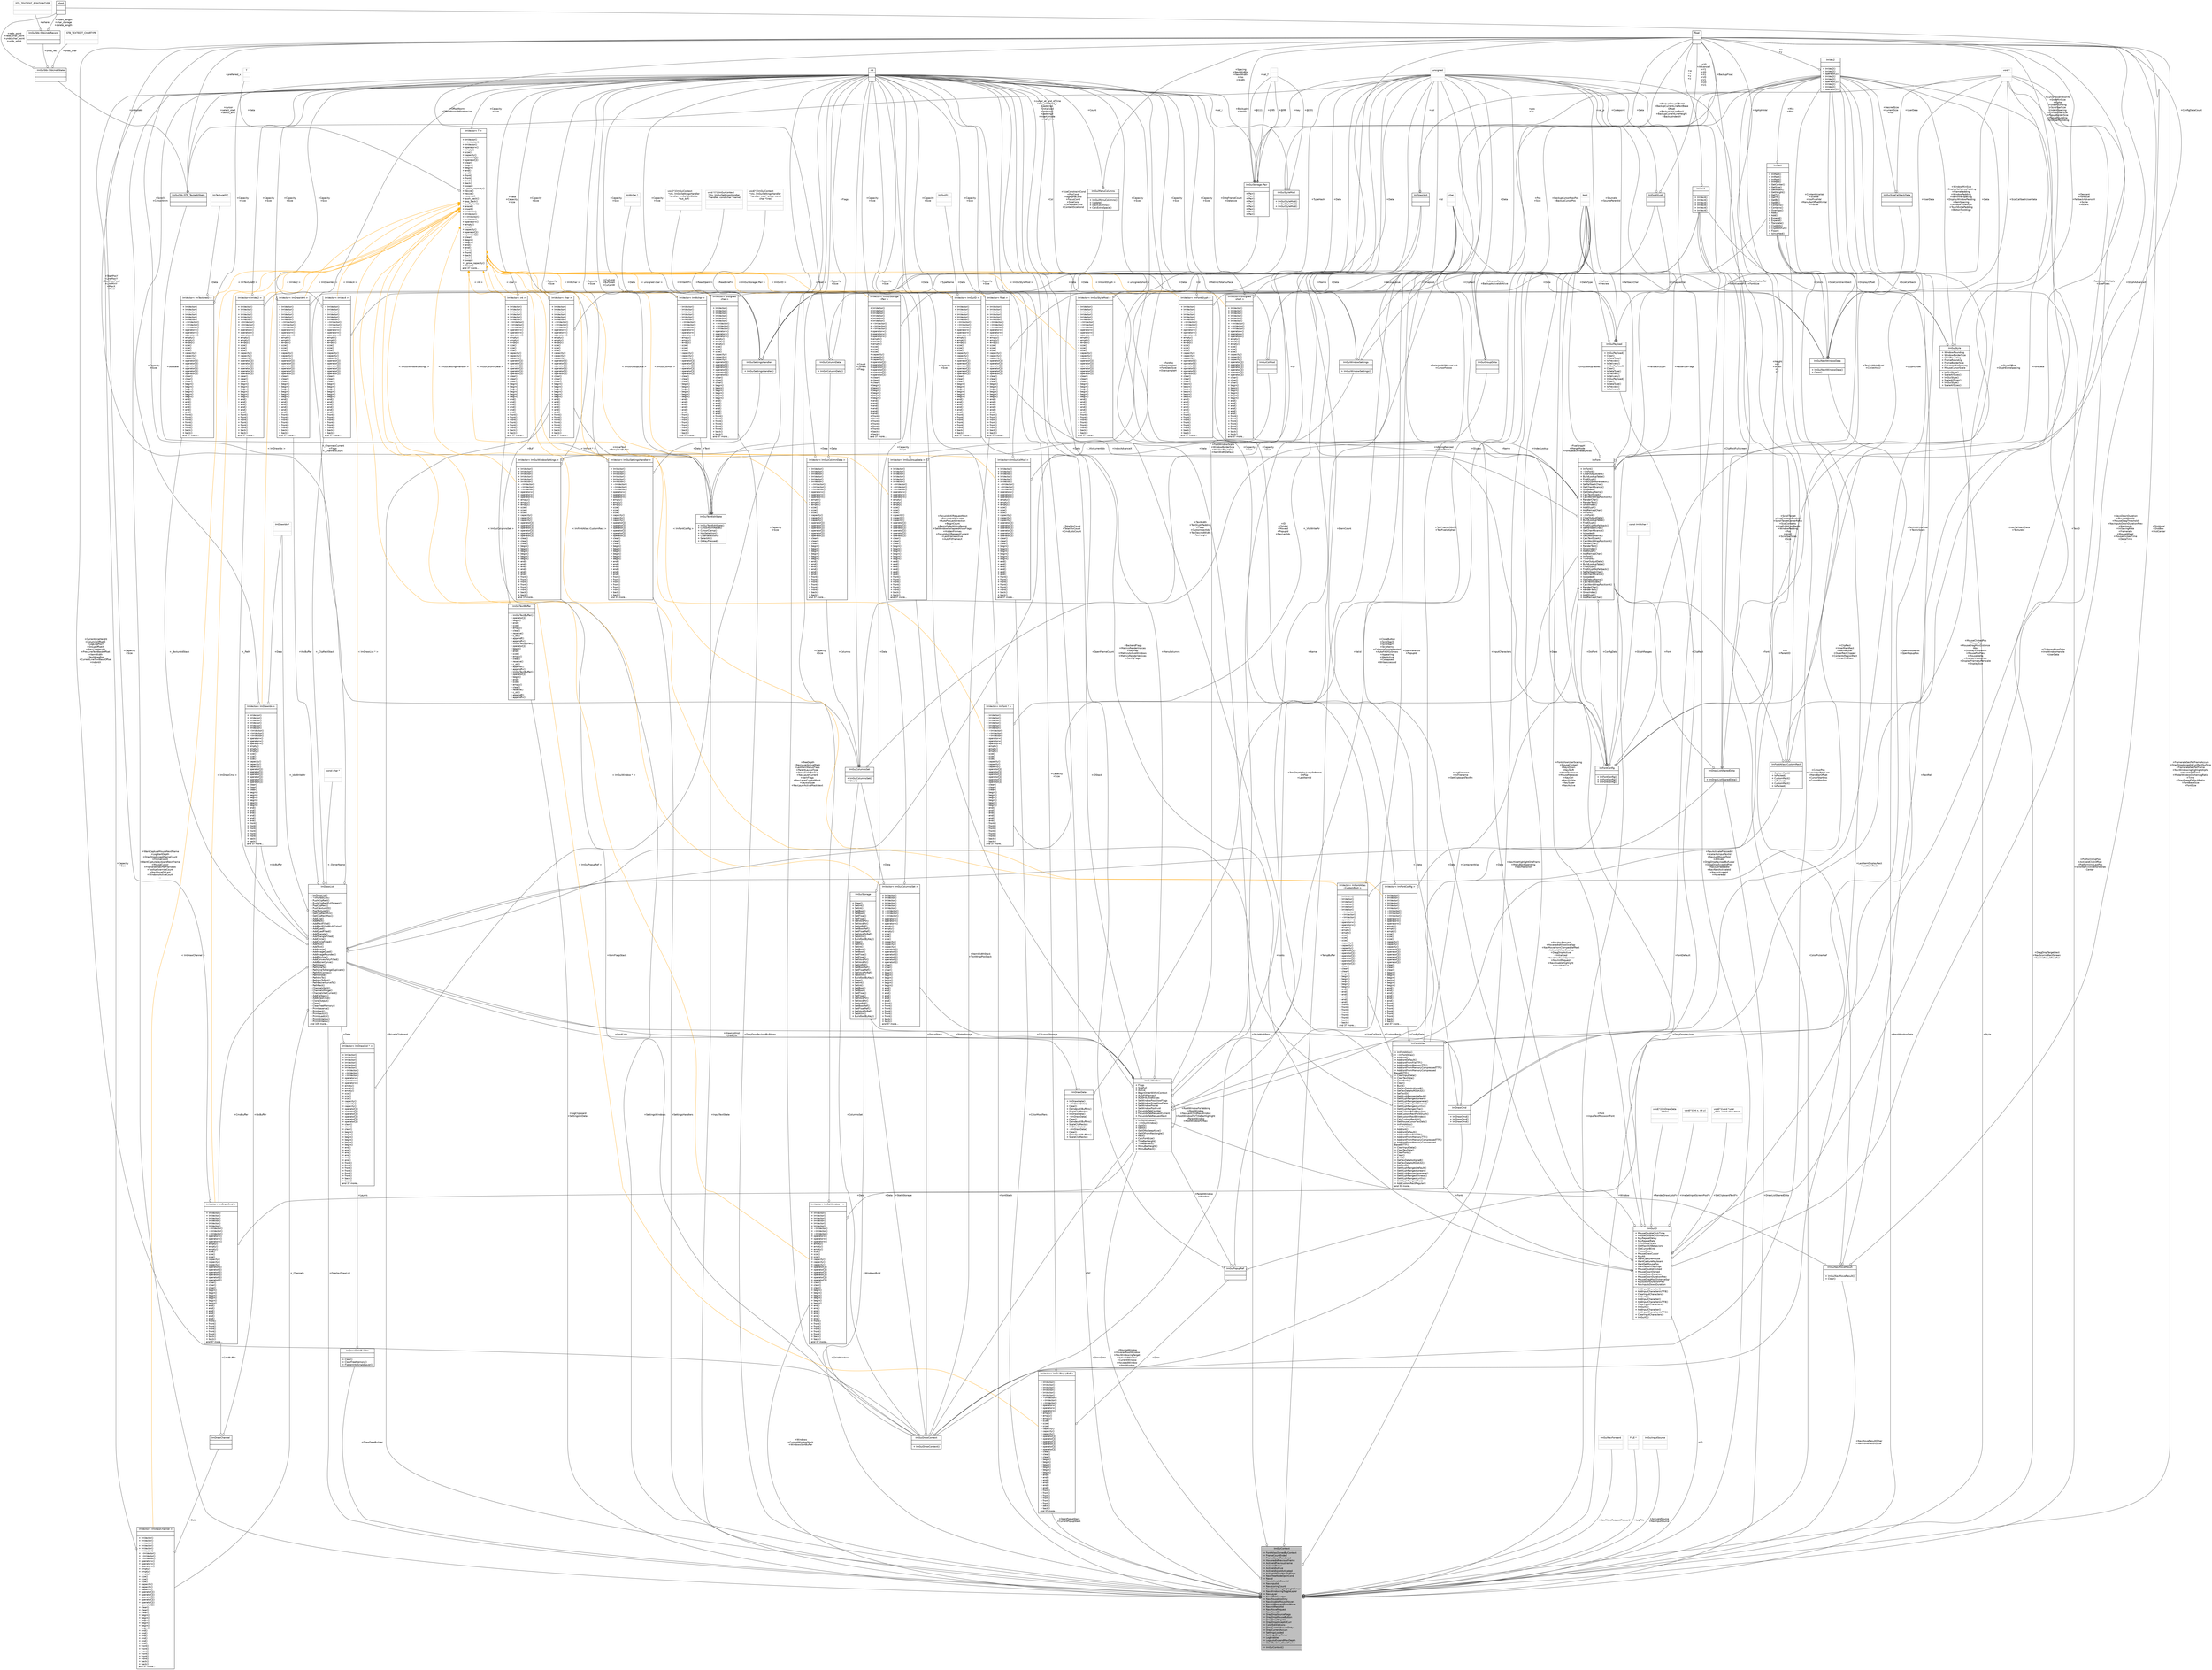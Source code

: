digraph "ImGuiContext"
{
 // INTERACTIVE_SVG=YES
  bgcolor="transparent";
  edge [fontname="Helvetica",fontsize="10",labelfontname="Helvetica",labelfontsize="10"];
  node [fontname="Helvetica",fontsize="10",shape=record];
  Node1 [label="{ImGuiContext\n|+ FontAtlasOwnedByContext\l+ FrameCountEnded\l+ FrameCountRendered\l+ HoveredIdPreviousFrame\l+ ActiveIdPreviousFrame\l+ ActiveIdTimer\l+ ActiveIdIsAlive\l+ ActiveIdIsJustActivated\l+ ActiveIdAllowNavDirFlags\l+ NextTreeNodeOpenCond\l+ NavId\l+ NavActivateDownId\l+ NavInputId\l+ NavScoringCount\l+ NavWindowingHighlightTimer\l+ NavWindowingToggleLayer\l+ NavLayer\l+ NavIdTabCounter\l+ NavMousePosDirty\l+ NavDisableMouseHover\l+ NavInitRequestFromMove\l+ NavInitResultId\l+ NavMoveRequest\l+ NavMoveDir\l+ DragDropSourceFlags\l+ DragDropMouseButton\l+ DragDropTargetId\l+ DragDropAcceptIdCurr\l+ ColorEditOptions\l+ DragCurrentAccumDirty\l+ DragCurrentAccum\l+ SettingsLoaded\l+ SettingsDirtyTimer\l+ LogEnabled\l+ LogAutoExpandMaxDepth\l+ WantTextInputNextFrame\l|+ ImGuiContext()\l}",height=0.2,width=0.4,color="black", fillcolor="grey75", style="filled" fontcolor="black"];
  Node2 -> Node1 [color="grey25",fontsize="10",style="solid",label=" +InputTextState" ,arrowhead="odiamond",fontname="Helvetica"];
  Node2 [label="{ImGuiTextEditState\n||+ ImGuiTextEditState()\l+ CursorAnimReset()\l+ CursorClamp()\l+ HasSelection()\l+ ClearSelection()\l+ SelectAll()\l+ OnKeyPressed()\l}",height=0.2,width=0.4,color="black",URL="$d1/d10/structImGuiTextEditState.html"];
  Node3 -> Node2 [color="grey25",fontsize="10",style="solid",label=" +StbState" ,arrowhead="odiamond",fontname="Helvetica"];
  Node3 [label="{ImGuiStb::STB_TexteditState\n||}",height=0.2,width=0.4,color="black",URL="$d5/d5b/structImGuiStb_1_1STB__TexteditState.html"];
  Node4 -> Node3 [color="grey25",fontsize="10",style="solid",label=" +preferred_x" ,arrowhead="odiamond",fontname="Helvetica"];
  Node4 [label="{float\n||}",height=0.2,width=0.4,color="black",URL="$d4/dc3/classfloat.html"];
  Node5 -> Node3 [color="grey25",fontsize="10",style="solid",label=" +undostate" ,arrowhead="odiamond",fontname="Helvetica"];
  Node5 [label="{ImGuiStb::StbUndoState\n||}",height=0.2,width=0.4,color="black",URL="$db/d54/structImGuiStb_1_1StbUndoState.html"];
  Node6 -> Node5 [color="grey25",fontsize="10",style="solid",label=" +undo_char" ,arrowhead="odiamond",fontname="Helvetica"];
  Node6 [label="{STB_TEXTEDIT_CHARTYPE\n||}",height=0.2,width=0.4,color="grey75"];
  Node7 -> Node5 [color="grey25",fontsize="10",style="solid",label=" +redo_point\n+redo_char_point\n+undo_char_point\n+undo_point" ,arrowhead="odiamond",fontname="Helvetica"];
  Node7 [label="{short\n||}",height=0.2,width=0.4,color="black",URL="$dc/d10/classshort.html"];
  Node8 -> Node5 [color="grey25",fontsize="10",style="solid",label=" +undo_rec" ,arrowhead="odiamond",fontname="Helvetica"];
  Node8 [label="{ImGuiStb::StbUndoRecord\n||}",height=0.2,width=0.4,color="black",URL="$df/daa/structImGuiStb_1_1StbUndoRecord.html"];
  Node7 -> Node8 [color="grey25",fontsize="10",style="solid",label=" +insert_length\n+char_storage\n+delete_length" ,arrowhead="odiamond",fontname="Helvetica"];
  Node9 -> Node8 [color="grey25",fontsize="10",style="solid",label=" +where" ,arrowhead="odiamond",fontname="Helvetica"];
  Node9 [label="{STB_TEXTEDIT_POSITIONTYPE\n||}",height=0.2,width=0.4,color="grey75"];
  Node10 -> Node3 [color="grey25",fontsize="10",style="solid",label=" +cursor\n+select_start\n+select_end" ,arrowhead="odiamond",fontname="Helvetica"];
  Node10 [label="{int\n||}",height=0.2,width=0.4,color="black",URL="$d1/da0/classint.html"];
  Node11 -> Node3 [color="grey25",fontsize="10",style="solid",label=" +cursor_at_end_of_line\n+has_preferred_x\n+padding1\n+initialized\n+padding2\n+padding3\n+insert_mode\n+single_line" ,arrowhead="odiamond",fontname="Helvetica"];
  Node11 [label="{unsigned\n||}",height=0.2,width=0.4,color="grey75"];
  Node4 -> Node2 [color="grey25",fontsize="10",style="solid",label=" +ScrollX\n+CursorAnim" ,arrowhead="odiamond",fontname="Helvetica"];
  Node10 -> Node2 [color="grey25",fontsize="10",style="solid",label=" +CurLenA\n+BufSizeA\n+CurLenW" ,arrowhead="odiamond",fontname="Helvetica"];
  Node12 -> Node2 [color="grey25",fontsize="10",style="solid",label=" +SelectedAllMouseLock\n+CursorFollow" ,arrowhead="odiamond",fontname="Helvetica"];
  Node12 [label="{bool\n||}",height=0.2,width=0.4,color="grey75"];
  Node13 -> Node2 [color="grey25",fontsize="10",style="solid",label=" +InitialText\n+TempTextBuffer" ,arrowhead="odiamond",fontname="Helvetica"];
  Node13 [label="{ImVector\< char \>\n||+ ImVector()\l+ ImVector()\l+ ImVector()\l+ ImVector()\l+ ImVector()\l+ ImVector()\l+ ~ImVector()\l+ ~ImVector()\l+ ~ImVector()\l+ operator=()\l+ operator=()\l+ operator=()\l+ empty()\l+ empty()\l+ empty()\l+ size()\l+ size()\l+ size()\l+ capacity()\l+ capacity()\l+ capacity()\l+ operator[]()\l+ operator[]()\l+ operator[]()\l+ operator[]()\l+ operator[]()\l+ operator[]()\l+ clear()\l+ clear()\l+ clear()\l+ begin()\l+ begin()\l+ begin()\l+ begin()\l+ begin()\l+ begin()\l+ end()\l+ end()\l+ end()\l+ end()\l+ end()\l+ end()\l+ front()\l+ front()\l+ front()\l+ front()\l+ front()\l+ front()\l+ back()\l+ back()\land 37 more...\l}",height=0.2,width=0.4,color="black",URL="$d3/d32/classImVector.html"];
  Node14 -> Node13 [color="grey25",fontsize="10",style="solid",label=" +Data" ,arrowhead="odiamond",fontname="Helvetica"];
  Node14 [label="{char\n||}",height=0.2,width=0.4,color="grey75"];
  Node10 -> Node13 [color="grey25",fontsize="10",style="solid",label=" +Capacity\n+Size" ,arrowhead="odiamond",fontname="Helvetica"];
  Node15 -> Node13 [dir="back",color="orange",fontsize="10",style="solid",label=" \< char \>" ,fontname="Helvetica"];
  Node15 [label="{ImVector\< T \>\n||+ ImVector()\l+ ~ImVector()\l+ ImVector()\l+ operator=()\l+ empty()\l+ size()\l+ capacity()\l+ operator[]()\l+ operator[]()\l+ clear()\l+ begin()\l+ begin()\l+ end()\l+ end()\l+ front()\l+ front()\l+ back()\l+ back()\l+ swap()\l+ _grow_capacity()\l+ resize()\l+ resize()\l+ reserve()\l+ push_back()\l+ pop_back()\l+ push_front()\l+ erase()\l+ insert()\l+ contains()\l+ ImVector()\l+ ~ImVector()\l+ ImVector()\l+ operator=()\l+ empty()\l+ size()\l+ capacity()\l+ operator[]()\l+ operator[]()\l+ clear()\l+ begin()\l+ begin()\l+ end()\l+ end()\l+ front()\l+ front()\l+ back()\l+ back()\l+ swap()\l+ _grow_capacity()\l+ resize()\land 37 more...\l}",height=0.2,width=0.4,color="black",URL="$d3/d32/classImVector.html"];
  Node10 -> Node15 [color="grey25",fontsize="10",style="solid",label=" +Capacity\n+Size" ,arrowhead="odiamond",fontname="Helvetica"];
  Node16 -> Node15 [color="grey25",fontsize="10",style="solid",label=" +Data" ,arrowhead="odiamond",fontname="Helvetica"];
  Node16 [label="{T\n||}",height=0.2,width=0.4,color="grey75"];
  Node11 -> Node2 [color="grey25",fontsize="10",style="solid",label=" +Id" ,arrowhead="odiamond",fontname="Helvetica"];
  Node17 -> Node2 [color="grey25",fontsize="10",style="solid",label=" +Text" ,arrowhead="odiamond",fontname="Helvetica"];
  Node17 [label="{ImVector\< ImWchar \>\n||+ ImVector()\l+ ImVector()\l+ ImVector()\l+ ImVector()\l+ ImVector()\l+ ImVector()\l+ ~ImVector()\l+ ~ImVector()\l+ ~ImVector()\l+ operator=()\l+ operator=()\l+ operator=()\l+ empty()\l+ empty()\l+ empty()\l+ size()\l+ size()\l+ size()\l+ capacity()\l+ capacity()\l+ capacity()\l+ operator[]()\l+ operator[]()\l+ operator[]()\l+ operator[]()\l+ operator[]()\l+ operator[]()\l+ clear()\l+ clear()\l+ clear()\l+ begin()\l+ begin()\l+ begin()\l+ begin()\l+ begin()\l+ begin()\l+ end()\l+ end()\l+ end()\l+ end()\l+ end()\l+ end()\l+ front()\l+ front()\l+ front()\l+ front()\l+ front()\l+ front()\l+ back()\l+ back()\land 37 more...\l}",height=0.2,width=0.4,color="black",URL="$d3/d32/classImVector.html"];
  Node18 -> Node17 [color="grey25",fontsize="10",style="solid",label=" +Data" ,arrowhead="odiamond",fontname="Helvetica"];
  Node18 [label="{ImWchar *\n||}",height=0.2,width=0.4,color="grey75"];
  Node10 -> Node17 [color="grey25",fontsize="10",style="solid",label=" +Capacity\n+Size" ,arrowhead="odiamond",fontname="Helvetica"];
  Node15 -> Node17 [dir="back",color="orange",fontsize="10",style="solid",label=" \< ImWchar \>" ,fontname="Helvetica"];
  Node19 -> Node1 [color="grey25",fontsize="10",style="solid",label=" +DragDropPayloadBufHeap" ,arrowhead="odiamond",fontname="Helvetica"];
  Node19 [label="{ImVector\< unsigned\l char \>\n||+ ImVector()\l+ ImVector()\l+ ImVector()\l+ ImVector()\l+ ImVector()\l+ ImVector()\l+ ~ImVector()\l+ ~ImVector()\l+ ~ImVector()\l+ operator=()\l+ operator=()\l+ operator=()\l+ empty()\l+ empty()\l+ empty()\l+ size()\l+ size()\l+ size()\l+ capacity()\l+ capacity()\l+ capacity()\l+ operator[]()\l+ operator[]()\l+ operator[]()\l+ operator[]()\l+ operator[]()\l+ operator[]()\l+ clear()\l+ clear()\l+ clear()\l+ begin()\l+ begin()\l+ begin()\l+ begin()\l+ begin()\l+ begin()\l+ end()\l+ end()\l+ end()\l+ end()\l+ end()\l+ end()\l+ front()\l+ front()\l+ front()\l+ front()\l+ front()\l+ front()\l+ back()\l+ back()\land 37 more...\l}",height=0.2,width=0.4,color="black",URL="$d3/d32/classImVector.html"];
  Node10 -> Node19 [color="grey25",fontsize="10",style="solid",label=" +Capacity\n+Size" ,arrowhead="odiamond",fontname="Helvetica"];
  Node11 -> Node19 [color="grey25",fontsize="10",style="solid",label=" +Data" ,arrowhead="odiamond",fontname="Helvetica"];
  Node15 -> Node19 [dir="back",color="orange",fontsize="10",style="solid",label=" \< unsigned char \>" ,fontname="Helvetica"];
  Node20 -> Node1 [color="grey25",fontsize="10",style="solid",label=" +NavMoveResultOther\n+NavMoveResultLocal" ,arrowhead="odiamond",fontname="Helvetica"];
  Node20 [label="{ImGuiNavMoveResult\n||+ ImGuiNavMoveResult()\l+ Clear()\l}",height=0.2,width=0.4,color="black",URL="$d2/d11/structImGuiNavMoveResult.html"];
  Node21 -> Node20 [color="grey25",fontsize="10",style="solid",label=" +RectRel" ,arrowhead="odiamond",fontname="Helvetica"];
  Node21 [label="{ImRect\n||+ ImRect()\l+ ImRect()\l+ ImRect()\l+ ImRect()\l+ GetCenter()\l+ GetSize()\l+ GetWidth()\l+ GetHeight()\l+ GetTL()\l+ GetTR()\l+ GetBL()\l+ GetBR()\l+ Contains()\l+ Contains()\l+ Overlaps()\l+ Add()\l+ Add()\l+ Expand()\l+ Expand()\l+ Translate()\l+ ClipWith()\l+ ClipWithFull()\l+ Floor()\l+ IsInverted()\l}",height=0.2,width=0.4,color="black",URL="$de/d50/structImRect.html"];
  Node22 -> Node21 [color="grey25",fontsize="10",style="solid",label=" +Min\n+Max" ,arrowhead="odiamond",fontname="Helvetica"];
  Node22 [label="{ImVec2\n||+ ImVec2()\l+ ImVec2()\l+ operator[]()\l+ ImVec2()\l+ ImVec2()\l+ operator[]()\l+ ImVec2()\l+ ImVec2()\l+ operator[]()\l}",height=0.2,width=0.4,color="black",URL="$d3/dc2/structImVec2.html"];
  Node4 -> Node22 [color="grey25",fontsize="10",style="solid",label=" +x\n+y" ,arrowhead="odiamond",fontname="Helvetica"];
  Node4 -> Node20 [color="grey25",fontsize="10",style="solid",label=" +DistAxial\n+DistBox\n+DistCenter" ,arrowhead="odiamond",fontname="Helvetica"];
  Node11 -> Node20 [color="grey25",fontsize="10",style="solid",label=" +ID\n+ParentID" ,arrowhead="odiamond",fontname="Helvetica"];
  Node23 -> Node20 [color="grey25",fontsize="10",style="solid",label=" +Window" ,arrowhead="odiamond",fontname="Helvetica"];
  Node23 [label="{ImGuiWindow\n|+ Flags\l+ SizeFull\l+ Active\l+ BeginOrderWithinContext\l+ AutoFitFramesY\l+ AutoFitChildAxises\l+ SetWindowPosAllowFlags\l+ SetWindowSizeAllowFlags\l+ SetWindowPosVal\l+ SetWindowPosPivot\l+ FocusIdxTabCounter\l+ FocusIdxTabRequestCurrent\l+ FocusIdxTabRequestNext\l|+ ImGuiWindow()\l+ ~ImGuiWindow()\l+ GetID()\l+ GetID()\l+ GetIDNoKeepAlive()\l+ GetIDFromRectangle()\l+ Rect()\l+ CalcFontSize()\l+ TitleBarHeight()\l+ TitleBarRect()\l+ MenuBarHeight()\l+ MenuBarRect()\l}",height=0.2,width=0.4,color="black",URL="$df/d95/structImGuiWindow.html"];
  Node24 -> Node23 [color="grey25",fontsize="10",style="solid",label=" +StateStorage" ,arrowhead="odiamond",fontname="Helvetica"];
  Node24 [label="{ImGuiStorage\n||+ Clear()\l+ GetInt()\l+ SetInt()\l+ GetBool()\l+ SetBool()\l+ GetFloat()\l+ SetFloat()\l+ GetVoidPtr()\l+ SetVoidPtr()\l+ GetIntRef()\l+ GetBoolRef()\l+ GetFloatRef()\l+ GetVoidPtrRef()\l+ SetAllInt()\l+ BuildSortByKey()\l+ Clear()\l+ GetInt()\l+ SetInt()\l+ GetBool()\l+ SetBool()\l+ GetFloat()\l+ SetFloat()\l+ GetVoidPtr()\l+ SetVoidPtr()\l+ GetIntRef()\l+ GetBoolRef()\l+ GetFloatRef()\l+ GetVoidPtrRef()\l+ SetAllInt()\l+ BuildSortByKey()\l+ Clear()\l+ GetInt()\l+ SetInt()\l+ GetBool()\l+ SetBool()\l+ GetFloat()\l+ SetFloat()\l+ GetVoidPtr()\l+ SetVoidPtr()\l+ GetIntRef()\l+ GetBoolRef()\l+ GetFloatRef()\l+ GetVoidPtrRef()\l+ SetAllInt()\l+ BuildSortByKey()\l}",height=0.2,width=0.4,color="black",URL="$d5/d44/structImGuiStorage.html"];
  Node25 -> Node24 [color="grey25",fontsize="10",style="solid",label=" +Data" ,arrowhead="odiamond",fontname="Helvetica"];
  Node25 [label="{ImVector\< ImGuiStorage\l::Pair \>\n||+ ImVector()\l+ ImVector()\l+ ImVector()\l+ ImVector()\l+ ImVector()\l+ ImVector()\l+ ~ImVector()\l+ ~ImVector()\l+ ~ImVector()\l+ operator=()\l+ operator=()\l+ operator=()\l+ empty()\l+ empty()\l+ empty()\l+ size()\l+ size()\l+ size()\l+ capacity()\l+ capacity()\l+ capacity()\l+ operator[]()\l+ operator[]()\l+ operator[]()\l+ operator[]()\l+ operator[]()\l+ operator[]()\l+ clear()\l+ clear()\l+ clear()\l+ begin()\l+ begin()\l+ begin()\l+ begin()\l+ begin()\l+ begin()\l+ end()\l+ end()\l+ end()\l+ end()\l+ end()\l+ end()\l+ front()\l+ front()\l+ front()\l+ front()\l+ front()\l+ front()\l+ back()\l+ back()\land 37 more...\l}",height=0.2,width=0.4,color="black",URL="$d3/d32/classImVector.html"];
  Node26 -> Node25 [color="grey25",fontsize="10",style="solid",label=" +Data" ,arrowhead="odiamond",fontname="Helvetica"];
  Node26 [label="{ImGuiStorage::Pair\n||+ Pair()\l+ Pair()\l+ Pair()\l+ Pair()\l+ Pair()\l+ Pair()\l+ Pair()\l+ Pair()\l+ Pair()\l}",height=0.2,width=0.4,color="black",URL="$d3/d51/structImGuiStorage_1_1Pair.html"];
  Node27 -> Node26 [color="grey25",fontsize="10",style="solid",label=" +@99" ,arrowhead="odiamond",fontname="Helvetica"];
  Node27 [label="{\n||}",height=0.2,width=0.4,color="grey75"];
  Node4 -> Node26 [color="grey25",fontsize="10",style="solid",label=" +val_f" ,arrowhead="odiamond",fontname="Helvetica"];
  Node27 -> Node26 [color="grey25",fontsize="10",style="solid",label=" +@111" ,arrowhead="odiamond",fontname="Helvetica"];
  Node10 -> Node26 [color="grey25",fontsize="10",style="solid",label=" +val_i" ,arrowhead="odiamond",fontname="Helvetica"];
  Node11 -> Node26 [color="grey25",fontsize="10",style="solid",label=" +key" ,arrowhead="odiamond",fontname="Helvetica"];
  Node28 -> Node26 [color="grey25",fontsize="10",style="solid",label=" +val_p" ,arrowhead="odiamond",fontname="Helvetica"];
  Node28 [label="{void *\n||}",height=0.2,width=0.4,color="grey75"];
  Node27 -> Node26 [color="grey25",fontsize="10",style="solid",label=" +@95" ,arrowhead="odiamond",fontname="Helvetica"];
  Node10 -> Node25 [color="grey25",fontsize="10",style="solid",label=" +Capacity\n+Size" ,arrowhead="odiamond",fontname="Helvetica"];
  Node15 -> Node25 [dir="back",color="orange",fontsize="10",style="solid",label=" \< ImGuiStorage::Pair \>" ,fontname="Helvetica"];
  Node29 -> Node23 [color="grey25",fontsize="10",style="solid",label=" +DC" ,arrowhead="odiamond",fontname="Helvetica"];
  Node29 [label="{ImGuiDrawContext\n||+ ImGuiDrawContext()\l}",height=0.2,width=0.4,color="black",URL="$d1/d5f/structImGuiDrawContext.html"];
  Node30 -> Node29 [color="grey25",fontsize="10",style="solid",label=" +GroupStack" ,arrowhead="odiamond",fontname="Helvetica"];
  Node30 [label="{ImVector\< ImGuiGroupData \>\n||+ ImVector()\l+ ImVector()\l+ ImVector()\l+ ImVector()\l+ ImVector()\l+ ImVector()\l+ ~ImVector()\l+ ~ImVector()\l+ ~ImVector()\l+ operator=()\l+ operator=()\l+ operator=()\l+ empty()\l+ empty()\l+ empty()\l+ size()\l+ size()\l+ size()\l+ capacity()\l+ capacity()\l+ capacity()\l+ operator[]()\l+ operator[]()\l+ operator[]()\l+ operator[]()\l+ operator[]()\l+ operator[]()\l+ clear()\l+ clear()\l+ clear()\l+ begin()\l+ begin()\l+ begin()\l+ begin()\l+ begin()\l+ begin()\l+ end()\l+ end()\l+ end()\l+ end()\l+ end()\l+ end()\l+ front()\l+ front()\l+ front()\l+ front()\l+ front()\l+ front()\l+ back()\l+ back()\land 37 more...\l}",height=0.2,width=0.4,color="black",URL="$d3/d32/classImVector.html"];
  Node10 -> Node30 [color="grey25",fontsize="10",style="solid",label=" +Capacity\n+Size" ,arrowhead="odiamond",fontname="Helvetica"];
  Node31 -> Node30 [color="grey25",fontsize="10",style="solid",label=" +Data" ,arrowhead="odiamond",fontname="Helvetica"];
  Node31 [label="{ImGuiGroupData\n||}",height=0.2,width=0.4,color="black",URL="$d0/dea/structImGuiGroupData.html"];
  Node22 -> Node31 [color="grey25",fontsize="10",style="solid",label=" +BackupCursorMaxPos\n+BackupCursorPos" ,arrowhead="odiamond",fontname="Helvetica"];
  Node4 -> Node31 [color="grey25",fontsize="10",style="solid",label=" +BackupGroupOffsetX\n+BackupCurrentLineTextBase\lOffset\n+BackupLogLinePosY\n+BackupCurrentLineHeight\n+BackupIndentX" ,arrowhead="odiamond",fontname="Helvetica"];
  Node12 -> Node31 [color="grey25",fontsize="10",style="solid",label=" +AdvanceCursor\n+BackupActiveIdIsAlive" ,arrowhead="odiamond",fontname="Helvetica"];
  Node15 -> Node30 [dir="back",color="orange",fontsize="10",style="solid",label=" \< ImGuiGroupData \>" ,fontname="Helvetica"];
  Node24 -> Node29 [color="grey25",fontsize="10",style="solid",label=" +StateStorage" ,arrowhead="odiamond",fontname="Helvetica"];
  Node22 -> Node29 [color="grey25",fontsize="10",style="solid",label=" +CursorPos\n+CursorPosPrevLine\n+MenuBarOffset\n+CursorStartPos\n+CursorMaxPos" ,arrowhead="odiamond",fontname="Helvetica"];
  Node21 -> Node29 [color="grey25",fontsize="10",style="solid",label=" +LastItemDisplayRect\n+LastItemRect" ,arrowhead="odiamond",fontname="Helvetica"];
  Node32 -> Node29 [color="grey25",fontsize="10",style="solid",label=" +ColumnsSet" ,arrowhead="odiamond",fontname="Helvetica"];
  Node32 [label="{ImGuiColumnsSet\n||+ ImGuiColumnsSet()\l+ Clear()\l}",height=0.2,width=0.4,color="black",URL="$d5/dd5/structImGuiColumnsSet.html"];
  Node33 -> Node32 [color="grey25",fontsize="10",style="solid",label=" +Columns" ,arrowhead="odiamond",fontname="Helvetica"];
  Node33 [label="{ImVector\< ImGuiColumnData \>\n||+ ImVector()\l+ ImVector()\l+ ImVector()\l+ ImVector()\l+ ImVector()\l+ ImVector()\l+ ~ImVector()\l+ ~ImVector()\l+ ~ImVector()\l+ operator=()\l+ operator=()\l+ operator=()\l+ empty()\l+ empty()\l+ empty()\l+ size()\l+ size()\l+ size()\l+ capacity()\l+ capacity()\l+ capacity()\l+ operator[]()\l+ operator[]()\l+ operator[]()\l+ operator[]()\l+ operator[]()\l+ operator[]()\l+ clear()\l+ clear()\l+ clear()\l+ begin()\l+ begin()\l+ begin()\l+ begin()\l+ begin()\l+ begin()\l+ end()\l+ end()\l+ end()\l+ end()\l+ end()\l+ end()\l+ front()\l+ front()\l+ front()\l+ front()\l+ front()\l+ front()\l+ back()\l+ back()\land 37 more...\l}",height=0.2,width=0.4,color="black",URL="$d3/d32/classImVector.html"];
  Node10 -> Node33 [color="grey25",fontsize="10",style="solid",label=" +Capacity\n+Size" ,arrowhead="odiamond",fontname="Helvetica"];
  Node34 -> Node33 [color="grey25",fontsize="10",style="solid",label=" +Data" ,arrowhead="odiamond",fontname="Helvetica"];
  Node34 [label="{ImGuiColumnData\n||+ ImGuiColumnData()\l}",height=0.2,width=0.4,color="black",URL="$d9/d41/structImGuiColumnData.html"];
  Node21 -> Node34 [color="grey25",fontsize="10",style="solid",label=" +ClipRect" ,arrowhead="odiamond",fontname="Helvetica"];
  Node4 -> Node34 [color="grey25",fontsize="10",style="solid",label=" +OffsetNorm\n+OffsetNormBeforeResize" ,arrowhead="odiamond",fontname="Helvetica"];
  Node10 -> Node34 [color="grey25",fontsize="10",style="solid",label=" +Flags" ,arrowhead="odiamond",fontname="Helvetica"];
  Node15 -> Node33 [dir="back",color="orange",fontsize="10",style="solid",label=" \< ImGuiColumnData \>" ,fontname="Helvetica"];
  Node4 -> Node32 [color="grey25",fontsize="10",style="solid",label=" +StartPosY\n+LineMaxY\n+StartMaxPosX\n+LineMinY\n+MaxX\n+MinX" ,arrowhead="odiamond",fontname="Helvetica"];
  Node10 -> Node32 [color="grey25",fontsize="10",style="solid",label=" +Count\n+Current\n+Flags" ,arrowhead="odiamond",fontname="Helvetica"];
  Node12 -> Node32 [color="grey25",fontsize="10",style="solid",label=" +IsBeingResized\n+IsFirstFrame" ,arrowhead="odiamond",fontname="Helvetica"];
  Node11 -> Node32 [color="grey25",fontsize="10",style="solid",label=" +ID" ,arrowhead="odiamond",fontname="Helvetica"];
  Node4 -> Node29 [color="grey25",fontsize="10",style="solid",label=" +CurrentLineHeight\n+ColumnsOffsetX\n+LogLinePosY\n+GroupOffsetX\n+PrevLineHeight\n+PrevLineTextBaseOffset\n+ItemWidth\n+TextWrapPos\n+CurrentLineTextBaseOffset\n+IndentX\n..." ,arrowhead="odiamond",fontname="Helvetica"];
  Node10 -> Node29 [color="grey25",fontsize="10",style="solid",label=" +TreeDepth\n+NavLayerActiveMask\n+LastItemStatusFlags\n+ParentLayoutType\n+StackSizesBackup\n+NavLayerCurrent\n+ItemFlags\n+NavLayerCurrentMask\n+LayoutType\n+NavLayerActiveMaskNext\n..." ,arrowhead="odiamond",fontname="Helvetica"];
  Node12 -> Node29 [color="grey25",fontsize="10",style="solid",label=" +NavHideHighlightOneFrame\n+MenuBarAppending\n+NavHasScroll" ,arrowhead="odiamond",fontname="Helvetica"];
  Node35 -> Node29 [color="grey25",fontsize="10",style="solid",label=" +ChildWindows" ,arrowhead="odiamond",fontname="Helvetica"];
  Node35 [label="{ImVector\< ImGuiWindow * \>\n||+ ImVector()\l+ ImVector()\l+ ImVector()\l+ ImVector()\l+ ImVector()\l+ ImVector()\l+ ~ImVector()\l+ ~ImVector()\l+ ~ImVector()\l+ operator=()\l+ operator=()\l+ operator=()\l+ empty()\l+ empty()\l+ empty()\l+ size()\l+ size()\l+ size()\l+ capacity()\l+ capacity()\l+ capacity()\l+ operator[]()\l+ operator[]()\l+ operator[]()\l+ operator[]()\l+ operator[]()\l+ operator[]()\l+ clear()\l+ clear()\l+ clear()\l+ begin()\l+ begin()\l+ begin()\l+ begin()\l+ begin()\l+ begin()\l+ end()\l+ end()\l+ end()\l+ end()\l+ end()\l+ end()\l+ front()\l+ front()\l+ front()\l+ front()\l+ front()\l+ front()\l+ back()\l+ back()\land 37 more...\l}",height=0.2,width=0.4,color="black",URL="$d3/d32/classImVector.html"];
  Node10 -> Node35 [color="grey25",fontsize="10",style="solid",label=" +Capacity\n+Size" ,arrowhead="odiamond",fontname="Helvetica"];
  Node23 -> Node35 [color="grey25",fontsize="10",style="solid",label=" +Data" ,arrowhead="odiamond",fontname="Helvetica"];
  Node15 -> Node35 [dir="back",color="orange",fontsize="10",style="solid",label=" \< ImGuiWindow * \>" ,fontname="Helvetica"];
  Node36 -> Node29 [color="grey25",fontsize="10",style="solid",label=" +ItemWidthStack\n+TextWrapPosStack" ,arrowhead="odiamond",fontname="Helvetica"];
  Node36 [label="{ImVector\< float \>\n||+ ImVector()\l+ ImVector()\l+ ImVector()\l+ ImVector()\l+ ImVector()\l+ ImVector()\l+ ~ImVector()\l+ ~ImVector()\l+ ~ImVector()\l+ operator=()\l+ operator=()\l+ operator=()\l+ empty()\l+ empty()\l+ empty()\l+ size()\l+ size()\l+ size()\l+ capacity()\l+ capacity()\l+ capacity()\l+ operator[]()\l+ operator[]()\l+ operator[]()\l+ operator[]()\l+ operator[]()\l+ operator[]()\l+ clear()\l+ clear()\l+ clear()\l+ begin()\l+ begin()\l+ begin()\l+ begin()\l+ begin()\l+ begin()\l+ end()\l+ end()\l+ end()\l+ end()\l+ end()\l+ end()\l+ front()\l+ front()\l+ front()\l+ front()\l+ front()\l+ front()\l+ back()\l+ back()\land 37 more...\l}",height=0.2,width=0.4,color="black",URL="$d3/d32/classImVector.html"];
  Node4 -> Node36 [color="grey25",fontsize="10",style="solid",label=" +Data" ,arrowhead="odiamond",fontname="Helvetica"];
  Node10 -> Node36 [color="grey25",fontsize="10",style="solid",label=" +Capacity\n+Size" ,arrowhead="odiamond",fontname="Helvetica"];
  Node15 -> Node36 [dir="back",color="orange",fontsize="10",style="solid",label=" \< float \>" ,fontname="Helvetica"];
  Node11 -> Node29 [color="grey25",fontsize="10",style="solid",label=" +TreeDepthMayJumpToParent\lOnPop\n+LastItemId" ,arrowhead="odiamond",fontname="Helvetica"];
  Node37 -> Node29 [color="grey25",fontsize="10",style="solid",label=" +ItemFlagsStack" ,arrowhead="odiamond",fontname="Helvetica"];
  Node37 [label="{ImVector\< int \>\n||+ ImVector()\l+ ImVector()\l+ ImVector()\l+ ImVector()\l+ ImVector()\l+ ImVector()\l+ ~ImVector()\l+ ~ImVector()\l+ ~ImVector()\l+ operator=()\l+ operator=()\l+ operator=()\l+ empty()\l+ empty()\l+ empty()\l+ size()\l+ size()\l+ size()\l+ capacity()\l+ capacity()\l+ capacity()\l+ operator[]()\l+ operator[]()\l+ operator[]()\l+ operator[]()\l+ operator[]()\l+ operator[]()\l+ clear()\l+ clear()\l+ clear()\l+ begin()\l+ begin()\l+ begin()\l+ begin()\l+ begin()\l+ begin()\l+ end()\l+ end()\l+ end()\l+ end()\l+ end()\l+ end()\l+ front()\l+ front()\l+ front()\l+ front()\l+ front()\l+ front()\l+ back()\l+ back()\land 37 more...\l}",height=0.2,width=0.4,color="black",URL="$d3/d32/classImVector.html"];
  Node10 -> Node37 [color="grey25",fontsize="10",style="solid",label=" +Data\n+Capacity\n+Size" ,arrowhead="odiamond",fontname="Helvetica"];
  Node15 -> Node37 [dir="back",color="orange",fontsize="10",style="solid",label=" \< int \>" ,fontname="Helvetica"];
  Node22 -> Node23 [color="grey25",fontsize="10",style="solid",label=" +ScrollTarget\n+SizeContentsExplicit\n+ScrollTargetCenterRatio\n+SizeContents\n+SizeFullAtLastBegin\n+WindowPadding\n+Pos\n+Scroll\n+ScrollbarSizes\n+Size\n..." ,arrowhead="odiamond",fontname="Helvetica"];
  Node38 -> Node23 [color="grey25",fontsize="10",style="solid",label=" +ColumnsStorage" ,arrowhead="odiamond",fontname="Helvetica"];
  Node38 [label="{ImVector\< ImGuiColumnsSet \>\n||+ ImVector()\l+ ImVector()\l+ ImVector()\l+ ImVector()\l+ ImVector()\l+ ImVector()\l+ ~ImVector()\l+ ~ImVector()\l+ ~ImVector()\l+ operator=()\l+ operator=()\l+ operator=()\l+ empty()\l+ empty()\l+ empty()\l+ size()\l+ size()\l+ size()\l+ capacity()\l+ capacity()\l+ capacity()\l+ operator[]()\l+ operator[]()\l+ operator[]()\l+ operator[]()\l+ operator[]()\l+ operator[]()\l+ clear()\l+ clear()\l+ clear()\l+ begin()\l+ begin()\l+ begin()\l+ begin()\l+ begin()\l+ begin()\l+ end()\l+ end()\l+ end()\l+ end()\l+ end()\l+ end()\l+ front()\l+ front()\l+ front()\l+ front()\l+ front()\l+ front()\l+ back()\l+ back()\land 37 more...\l}",height=0.2,width=0.4,color="black",URL="$d3/d32/classImVector.html"];
  Node32 -> Node38 [color="grey25",fontsize="10",style="solid",label=" +Data" ,arrowhead="odiamond",fontname="Helvetica"];
  Node10 -> Node38 [color="grey25",fontsize="10",style="solid",label=" +Capacity\n+Size" ,arrowhead="odiamond",fontname="Helvetica"];
  Node15 -> Node38 [dir="back",color="orange",fontsize="10",style="solid",label=" \< ImGuiColumnsSet \>" ,fontname="Helvetica"];
  Node21 -> Node23 [color="grey25",fontsize="10",style="solid",label=" +ClipRect\n+InnerMainRect\n+NavRectRel\n+OuterRectClipped\n+ContentsRegionRect\n+InnerClipRect" ,arrowhead="odiamond",fontname="Helvetica"];
  Node4 -> Node23 [color="grey25",fontsize="10",style="solid",label=" +FontWindowScale\n+WindowBorderSize\n+WindowRounding\n+ItemWidthDefault" ,arrowhead="odiamond",fontname="Helvetica"];
  Node14 -> Node23 [color="grey25",fontsize="10",style="solid",label=" +Name" ,arrowhead="odiamond",fontname="Helvetica"];
  Node39 -> Node23 [color="grey25",fontsize="10",style="solid",label=" +IDStack" ,arrowhead="odiamond",fontname="Helvetica"];
  Node39 [label="{ImVector\< ImGuiID \>\n||+ ImVector()\l+ ImVector()\l+ ImVector()\l+ ImVector()\l+ ImVector()\l+ ImVector()\l+ ~ImVector()\l+ ~ImVector()\l+ ~ImVector()\l+ operator=()\l+ operator=()\l+ operator=()\l+ empty()\l+ empty()\l+ empty()\l+ size()\l+ size()\l+ size()\l+ capacity()\l+ capacity()\l+ capacity()\l+ operator[]()\l+ operator[]()\l+ operator[]()\l+ operator[]()\l+ operator[]()\l+ operator[]()\l+ clear()\l+ clear()\l+ clear()\l+ begin()\l+ begin()\l+ begin()\l+ begin()\l+ begin()\l+ begin()\l+ end()\l+ end()\l+ end()\l+ end()\l+ end()\l+ end()\l+ front()\l+ front()\l+ front()\l+ front()\l+ front()\l+ front()\l+ back()\l+ back()\land 37 more...\l}",height=0.2,width=0.4,color="black",URL="$d3/d32/classImVector.html"];
  Node40 -> Node39 [color="grey25",fontsize="10",style="solid",label=" +Data" ,arrowhead="odiamond",fontname="Helvetica"];
  Node40 [label="{ImGuiID *\n||}",height=0.2,width=0.4,color="grey75"];
  Node10 -> Node39 [color="grey25",fontsize="10",style="solid",label=" +Capacity\n+Size" ,arrowhead="odiamond",fontname="Helvetica"];
  Node15 -> Node39 [dir="back",color="orange",fontsize="10",style="solid",label=" \< ImGuiID \>" ,fontname="Helvetica"];
  Node10 -> Node23 [color="grey25",fontsize="10",style="solid",label=" +FocusIdxAllRequestNext\n+FocusIdxAllCounter\n+AutoPosLastDirection\n+BeginCount\n+BeginOrderWithinParent\n+SetWindowCollapsedAllowFlags\n+HiddenFrames\n+FocusIdxAllRequestCurrent\n+LastFrameActive\n+AutoFitFramesX\n..." ,arrowhead="odiamond",fontname="Helvetica"];
  Node12 -> Node23 [color="grey25",fontsize="10",style="solid",label=" +CloseButton\n+ScrollbarX\n+ScrollbarY\n+SkipItems\n+CollapseToggleWanted\n+AutoFitOnlyGrows\n+Appearing\n+WasActive\n+Collapsed\n+WriteAccessed\n..." ,arrowhead="odiamond",fontname="Helvetica"];
  Node41 -> Node23 [color="grey25",fontsize="10",style="solid",label=" +MenuColumns" ,arrowhead="odiamond",fontname="Helvetica"];
  Node41 [label="{ImGuiMenuColumns\n||+ ImGuiMenuColumns()\l+ Update()\l+ DeclColumns()\l+ CalcExtraSpace()\l}",height=0.2,width=0.4,color="black",URL="$d4/d27/structImGuiMenuColumns.html"];
  Node4 -> Node41 [color="grey25",fontsize="10",style="solid",label=" +Spacing\n+NextWidths\n+NextWidth\n+Pos\n+Width" ,arrowhead="odiamond",fontname="Helvetica"];
  Node10 -> Node41 [color="grey25",fontsize="10",style="solid",label=" +Count" ,arrowhead="odiamond",fontname="Helvetica"];
  Node11 -> Node23 [color="grey25",fontsize="10",style="solid",label=" +ID\n+ChildId\n+MoveId\n+PopupId\n+NavLastIds" ,arrowhead="odiamond",fontname="Helvetica"];
  Node23 -> Node23 [color="grey25",fontsize="10",style="solid",label=" +RootWindowForTabbing\n+RootWindow\n+NavLastChildNavWindow\n+RootWindowForTitleBarHighlight\n+ParentWindow\n+RootWindowForNav" ,arrowhead="odiamond",fontname="Helvetica"];
  Node42 -> Node23 [color="grey25",fontsize="10",style="solid",label=" +DrawListInst\n+DrawList" ,arrowhead="odiamond",fontname="Helvetica"];
  Node42 [label="{ImDrawList\n||+ ImDrawList()\l+ ~ImDrawList()\l+ PushClipRect()\l+ PushClipRectFullScreen()\l+ PopClipRect()\l+ PushTextureID()\l+ PopTextureID()\l+ GetClipRectMin()\l+ GetClipRectMax()\l+ AddLine()\l+ AddRect()\l+ AddRectFilled()\l+ AddRectFilledMultiColor()\l+ AddQuad()\l+ AddQuadFilled()\l+ AddTriangle()\l+ AddTriangleFilled()\l+ AddCircle()\l+ AddCircleFilled()\l+ AddText()\l+ AddText()\l+ AddImage()\l+ AddImageQuad()\l+ AddImageRounded()\l+ AddPolyline()\l+ AddConvexPolyFilled()\l+ AddBezierCurve()\l+ PathClear()\l+ PathLineTo()\l+ PathLineToMergeDuplicate()\l+ PathFillConvex()\l+ PathStroke()\l+ PathArcTo()\l+ PathArcToFast()\l+ PathBezierCurveTo()\l+ PathRect()\l+ ChannelsSplit()\l+ ChannelsMerge()\l+ ChannelsSetCurrent()\l+ AddCallback()\l+ AddDrawCmd()\l+ CloneOutput()\l+ Clear()\l+ ClearFreeMemory()\l+ PrimReserve()\l+ PrimRect()\l+ PrimRectUV()\l+ PrimQuadUV()\l+ PrimWriteVtx()\l+ PrimWriteIdx()\land 109 more...\l}",height=0.2,width=0.4,color="black",URL="$d2/d31/structImDrawList.html"];
  Node43 -> Node42 [color="grey25",fontsize="10",style="solid",label=" +_ClipRectStack" ,arrowhead="odiamond",fontname="Helvetica"];
  Node43 [label="{ImVector\< ImVec4 \>\n||+ ImVector()\l+ ImVector()\l+ ImVector()\l+ ImVector()\l+ ImVector()\l+ ImVector()\l+ ~ImVector()\l+ ~ImVector()\l+ ~ImVector()\l+ operator=()\l+ operator=()\l+ operator=()\l+ empty()\l+ empty()\l+ empty()\l+ size()\l+ size()\l+ size()\l+ capacity()\l+ capacity()\l+ capacity()\l+ operator[]()\l+ operator[]()\l+ operator[]()\l+ operator[]()\l+ operator[]()\l+ operator[]()\l+ clear()\l+ clear()\l+ clear()\l+ begin()\l+ begin()\l+ begin()\l+ begin()\l+ begin()\l+ begin()\l+ end()\l+ end()\l+ end()\l+ end()\l+ end()\l+ end()\l+ front()\l+ front()\l+ front()\l+ front()\l+ front()\l+ front()\l+ back()\l+ back()\land 37 more...\l}",height=0.2,width=0.4,color="black",URL="$d3/d32/classImVector.html"];
  Node44 -> Node43 [color="grey25",fontsize="10",style="solid",label=" +Data" ,arrowhead="odiamond",fontname="Helvetica"];
  Node44 [label="{ImVec4\n||+ ImVec4()\l+ ImVec4()\l+ ImVec4()\l+ ImVec4()\l+ ImVec4()\l+ ImVec4()\l}",height=0.2,width=0.4,color="black",URL="$dc/dee/structImVec4.html"];
  Node4 -> Node44 [color="grey25",fontsize="10",style="solid",label=" +w\n+x\n+y\n+z" ,arrowhead="odiamond",fontname="Helvetica"];
  Node10 -> Node43 [color="grey25",fontsize="10",style="solid",label=" +Capacity\n+Size" ,arrowhead="odiamond",fontname="Helvetica"];
  Node15 -> Node43 [dir="back",color="orange",fontsize="10",style="solid",label=" \< ImVec4 \>" ,fontname="Helvetica"];
  Node45 -> Node42 [color="grey25",fontsize="10",style="solid",label=" +_IdxWritePtr" ,arrowhead="odiamond",fontname="Helvetica"];
  Node45 [label="{ImDrawIdx *\n||}",height=0.2,width=0.4,color="grey75"];
  Node46 -> Node42 [color="grey25",fontsize="10",style="solid",label=" +VtxBuffer" ,arrowhead="odiamond",fontname="Helvetica"];
  Node46 [label="{ImVector\< ImDrawVert \>\n||+ ImVector()\l+ ImVector()\l+ ImVector()\l+ ImVector()\l+ ImVector()\l+ ImVector()\l+ ~ImVector()\l+ ~ImVector()\l+ ~ImVector()\l+ operator=()\l+ operator=()\l+ operator=()\l+ empty()\l+ empty()\l+ empty()\l+ size()\l+ size()\l+ size()\l+ capacity()\l+ capacity()\l+ capacity()\l+ operator[]()\l+ operator[]()\l+ operator[]()\l+ operator[]()\l+ operator[]()\l+ operator[]()\l+ clear()\l+ clear()\l+ clear()\l+ begin()\l+ begin()\l+ begin()\l+ begin()\l+ begin()\l+ begin()\l+ end()\l+ end()\l+ end()\l+ end()\l+ end()\l+ end()\l+ front()\l+ front()\l+ front()\l+ front()\l+ front()\l+ front()\l+ back()\l+ back()\land 37 more...\l}",height=0.2,width=0.4,color="black",URL="$d3/d32/classImVector.html"];
  Node10 -> Node46 [color="grey25",fontsize="10",style="solid",label=" +Capacity\n+Size" ,arrowhead="odiamond",fontname="Helvetica"];
  Node47 -> Node46 [color="grey25",fontsize="10",style="solid",label=" +Data" ,arrowhead="odiamond",fontname="Helvetica"];
  Node47 [label="{ImDrawVert\n||}",height=0.2,width=0.4,color="black",URL="$d3/dfa/structImDrawVert.html"];
  Node22 -> Node47 [color="grey25",fontsize="10",style="solid",label=" +pos\n+uv" ,arrowhead="odiamond",fontname="Helvetica"];
  Node11 -> Node47 [color="grey25",fontsize="10",style="solid",label=" +col" ,arrowhead="odiamond",fontname="Helvetica"];
  Node15 -> Node46 [dir="back",color="orange",fontsize="10",style="solid",label=" \< ImDrawVert \>" ,fontname="Helvetica"];
  Node48 -> Node42 [color="grey25",fontsize="10",style="solid",label=" +_Channels" ,arrowhead="odiamond",fontname="Helvetica"];
  Node48 [label="{ImVector\< ImDrawChannel \>\n||+ ImVector()\l+ ImVector()\l+ ImVector()\l+ ImVector()\l+ ImVector()\l+ ImVector()\l+ ~ImVector()\l+ ~ImVector()\l+ ~ImVector()\l+ operator=()\l+ operator=()\l+ operator=()\l+ empty()\l+ empty()\l+ empty()\l+ size()\l+ size()\l+ size()\l+ capacity()\l+ capacity()\l+ capacity()\l+ operator[]()\l+ operator[]()\l+ operator[]()\l+ operator[]()\l+ operator[]()\l+ operator[]()\l+ clear()\l+ clear()\l+ clear()\l+ begin()\l+ begin()\l+ begin()\l+ begin()\l+ begin()\l+ begin()\l+ end()\l+ end()\l+ end()\l+ end()\l+ end()\l+ end()\l+ front()\l+ front()\l+ front()\l+ front()\l+ front()\l+ front()\l+ back()\l+ back()\land 37 more...\l}",height=0.2,width=0.4,color="black",URL="$d3/d32/classImVector.html"];
  Node10 -> Node48 [color="grey25",fontsize="10",style="solid",label=" +Capacity\n+Size" ,arrowhead="odiamond",fontname="Helvetica"];
  Node49 -> Node48 [color="grey25",fontsize="10",style="solid",label=" +Data" ,arrowhead="odiamond",fontname="Helvetica"];
  Node49 [label="{ImDrawChannel\n||}",height=0.2,width=0.4,color="black",URL="$d7/d3a/structImDrawChannel.html"];
  Node50 -> Node49 [color="grey25",fontsize="10",style="solid",label=" +CmdBuffer" ,arrowhead="odiamond",fontname="Helvetica"];
  Node50 [label="{ImVector\< ImDrawCmd \>\n||+ ImVector()\l+ ImVector()\l+ ImVector()\l+ ImVector()\l+ ImVector()\l+ ImVector()\l+ ~ImVector()\l+ ~ImVector()\l+ ~ImVector()\l+ operator=()\l+ operator=()\l+ operator=()\l+ empty()\l+ empty()\l+ empty()\l+ size()\l+ size()\l+ size()\l+ capacity()\l+ capacity()\l+ capacity()\l+ operator[]()\l+ operator[]()\l+ operator[]()\l+ operator[]()\l+ operator[]()\l+ operator[]()\l+ clear()\l+ clear()\l+ clear()\l+ begin()\l+ begin()\l+ begin()\l+ begin()\l+ begin()\l+ begin()\l+ end()\l+ end()\l+ end()\l+ end()\l+ end()\l+ end()\l+ front()\l+ front()\l+ front()\l+ front()\l+ front()\l+ front()\l+ back()\l+ back()\land 37 more...\l}",height=0.2,width=0.4,color="black",URL="$d3/d32/classImVector.html"];
  Node51 -> Node50 [color="grey25",fontsize="10",style="solid",label=" +Data" ,arrowhead="odiamond",fontname="Helvetica"];
  Node51 [label="{ImDrawCmd\n||+ ImDrawCmd()\l+ ImDrawCmd()\l+ ImDrawCmd()\l}",height=0.2,width=0.4,color="black",URL="$d9/de6/structImDrawCmd.html"];
  Node44 -> Node51 [color="grey25",fontsize="10",style="solid",label=" +ClipRect" ,arrowhead="odiamond",fontname="Helvetica"];
  Node11 -> Node51 [color="grey25",fontsize="10",style="solid",label=" +ElemCount" ,arrowhead="odiamond",fontname="Helvetica"];
  Node28 -> Node51 [color="grey25",fontsize="10",style="solid",label=" +UserCallbackData\n+TextureId" ,arrowhead="odiamond",fontname="Helvetica"];
  Node42 -> Node51 [color="grey25",fontsize="10",style="solid",label=" +UserCallback" ,arrowhead="odiamond",fontname="Helvetica"];
  Node10 -> Node50 [color="grey25",fontsize="10",style="solid",label=" +Capacity\n+Size" ,arrowhead="odiamond",fontname="Helvetica"];
  Node15 -> Node50 [dir="back",color="orange",fontsize="10",style="solid",label=" \< ImDrawCmd \>" ,fontname="Helvetica"];
  Node52 -> Node49 [color="grey25",fontsize="10",style="solid",label=" +IdxBuffer" ,arrowhead="odiamond",fontname="Helvetica"];
  Node52 [label="{ImVector\< ImDrawIdx \>\n||+ ImVector()\l+ ImVector()\l+ ImVector()\l+ ImVector()\l+ ImVector()\l+ ImVector()\l+ ~ImVector()\l+ ~ImVector()\l+ ~ImVector()\l+ operator=()\l+ operator=()\l+ operator=()\l+ empty()\l+ empty()\l+ empty()\l+ size()\l+ size()\l+ size()\l+ capacity()\l+ capacity()\l+ capacity()\l+ operator[]()\l+ operator[]()\l+ operator[]()\l+ operator[]()\l+ operator[]()\l+ operator[]()\l+ clear()\l+ clear()\l+ clear()\l+ begin()\l+ begin()\l+ begin()\l+ begin()\l+ begin()\l+ begin()\l+ end()\l+ end()\l+ end()\l+ end()\l+ end()\l+ end()\l+ front()\l+ front()\l+ front()\l+ front()\l+ front()\l+ front()\l+ back()\l+ back()\land 37 more...\l}",height=0.2,width=0.4,color="black",URL="$d3/d32/classImVector.html"];
  Node45 -> Node52 [color="grey25",fontsize="10",style="solid",label=" +Data" ,arrowhead="odiamond",fontname="Helvetica"];
  Node10 -> Node52 [color="grey25",fontsize="10",style="solid",label=" +Capacity\n+Size" ,arrowhead="odiamond",fontname="Helvetica"];
  Node15 -> Node52 [dir="back",color="orange",fontsize="10",style="solid",label=" \< ImDrawIdx \>" ,fontname="Helvetica"];
  Node15 -> Node48 [dir="back",color="orange",fontsize="10",style="solid",label=" \< ImDrawChannel \>" ,fontname="Helvetica"];
  Node53 -> Node42 [color="grey25",fontsize="10",style="solid",label=" +_Path" ,arrowhead="odiamond",fontname="Helvetica"];
  Node53 [label="{ImVector\< ImVec2 \>\n||+ ImVector()\l+ ImVector()\l+ ImVector()\l+ ImVector()\l+ ImVector()\l+ ImVector()\l+ ~ImVector()\l+ ~ImVector()\l+ ~ImVector()\l+ operator=()\l+ operator=()\l+ operator=()\l+ empty()\l+ empty()\l+ empty()\l+ size()\l+ size()\l+ size()\l+ capacity()\l+ capacity()\l+ capacity()\l+ operator[]()\l+ operator[]()\l+ operator[]()\l+ operator[]()\l+ operator[]()\l+ operator[]()\l+ clear()\l+ clear()\l+ clear()\l+ begin()\l+ begin()\l+ begin()\l+ begin()\l+ begin()\l+ begin()\l+ end()\l+ end()\l+ end()\l+ end()\l+ end()\l+ end()\l+ front()\l+ front()\l+ front()\l+ front()\l+ front()\l+ front()\l+ back()\l+ back()\land 37 more...\l}",height=0.2,width=0.4,color="black",URL="$d3/d32/classImVector.html"];
  Node22 -> Node53 [color="grey25",fontsize="10",style="solid",label=" +Data" ,arrowhead="odiamond",fontname="Helvetica"];
  Node10 -> Node53 [color="grey25",fontsize="10",style="solid",label=" +Capacity\n+Size" ,arrowhead="odiamond",fontname="Helvetica"];
  Node15 -> Node53 [dir="back",color="orange",fontsize="10",style="solid",label=" \< ImVec2 \>" ,fontname="Helvetica"];
  Node54 -> Node42 [color="grey25",fontsize="10",style="solid",label=" +_Data" ,arrowhead="odiamond",fontname="Helvetica"];
  Node54 [label="{ImDrawListSharedData\n||+ ImDrawListSharedData()\l}",height=0.2,width=0.4,color="black",URL="$d2/d89/structImDrawListSharedData.html"];
  Node22 -> Node54 [color="grey25",fontsize="10",style="solid",label=" +TexUvWhitePixel\n+CircleVtx12" ,arrowhead="odiamond",fontname="Helvetica"];
  Node44 -> Node54 [color="grey25",fontsize="10",style="solid",label=" +ClipRectFullscreen" ,arrowhead="odiamond",fontname="Helvetica"];
  Node4 -> Node54 [color="grey25",fontsize="10",style="solid",label=" +CurveTessellationTol\n+FontSize" ,arrowhead="odiamond",fontname="Helvetica"];
  Node55 -> Node54 [color="grey25",fontsize="10",style="solid",label=" +Font" ,arrowhead="odiamond",fontname="Helvetica"];
  Node55 [label="{ImFont\n||+ ImFont()\l+ ~ImFont()\l+ ClearOutputData()\l+ BuildLookupTable()\l+ FindGlyph()\l+ FindGlyphNoFallback()\l+ SetFallbackChar()\l+ GetCharAdvance()\l+ IsLoaded()\l+ GetDebugName()\l+ CalcTextSizeA()\l+ CalcWordWrapPositionA()\l+ RenderChar()\l+ RenderText()\l+ GrowIndex()\l+ AddGlyph()\l+ AddRemapChar()\l+ ImFont()\l+ ~ImFont()\l+ ClearOutputData()\l+ BuildLookupTable()\l+ FindGlyph()\l+ FindGlyphNoFallback()\l+ SetFallbackChar()\l+ GetCharAdvance()\l+ IsLoaded()\l+ GetDebugName()\l+ CalcTextSizeA()\l+ CalcWordWrapPositionA()\l+ RenderChar()\l+ RenderText()\l+ GrowIndex()\l+ AddGlyph()\l+ AddRemapChar()\l+ ImFont()\l+ ~ImFont()\l+ ClearOutputData()\l+ BuildLookupTable()\l+ FindGlyph()\l+ FindGlyphNoFallback()\l+ SetFallbackChar()\l+ GetCharAdvance()\l+ IsLoaded()\l+ GetDebugName()\l+ CalcTextSizeA()\l+ CalcWordWrapPositionA()\l+ RenderChar()\l+ RenderText()\l+ GrowIndex()\l+ AddGlyph()\l+ AddRemapChar()\l}",height=0.2,width=0.4,color="black",URL="$dd/d61/structImFont.html"];
  Node56 -> Node55 [color="grey25",fontsize="10",style="solid",label=" +Glyphs" ,arrowhead="odiamond",fontname="Helvetica"];
  Node56 [label="{ImVector\< ImFontGlyph \>\n||+ ImVector()\l+ ImVector()\l+ ImVector()\l+ ImVector()\l+ ImVector()\l+ ImVector()\l+ ~ImVector()\l+ ~ImVector()\l+ ~ImVector()\l+ operator=()\l+ operator=()\l+ operator=()\l+ empty()\l+ empty()\l+ empty()\l+ size()\l+ size()\l+ size()\l+ capacity()\l+ capacity()\l+ capacity()\l+ operator[]()\l+ operator[]()\l+ operator[]()\l+ operator[]()\l+ operator[]()\l+ operator[]()\l+ clear()\l+ clear()\l+ clear()\l+ begin()\l+ begin()\l+ begin()\l+ begin()\l+ begin()\l+ begin()\l+ end()\l+ end()\l+ end()\l+ end()\l+ end()\l+ end()\l+ front()\l+ front()\l+ front()\l+ front()\l+ front()\l+ front()\l+ back()\l+ back()\land 37 more...\l}",height=0.2,width=0.4,color="black",URL="$d3/d32/classImVector.html"];
  Node57 -> Node56 [color="grey25",fontsize="10",style="solid",label=" +Data" ,arrowhead="odiamond",fontname="Helvetica"];
  Node57 [label="{ImFontGlyph\n||}",height=0.2,width=0.4,color="black",URL="$d3/db9/structImFontGlyph.html"];
  Node4 -> Node57 [color="grey25",fontsize="10",style="solid",label=" +Y0\n+AdvanceX\n+Y1\n+X0\n+X1\n+V0\n+V1\n+U0\n+U1" ,arrowhead="odiamond",fontname="Helvetica"];
  Node11 -> Node57 [color="grey25",fontsize="10",style="solid",label=" +Codepoint" ,arrowhead="odiamond",fontname="Helvetica"];
  Node10 -> Node56 [color="grey25",fontsize="10",style="solid",label=" +Capacity\n+Size" ,arrowhead="odiamond",fontname="Helvetica"];
  Node15 -> Node56 [dir="back",color="orange",fontsize="10",style="solid",label=" \< ImFontGlyph \>" ,fontname="Helvetica"];
  Node22 -> Node55 [color="grey25",fontsize="10",style="solid",label=" +DisplayOffset" ,arrowhead="odiamond",fontname="Helvetica"];
  Node58 -> Node55 [color="grey25",fontsize="10",style="solid",label=" +IndexLookup" ,arrowhead="odiamond",fontname="Helvetica"];
  Node58 [label="{ImVector\< unsigned\l short \>\n||+ ImVector()\l+ ImVector()\l+ ImVector()\l+ ImVector()\l+ ImVector()\l+ ImVector()\l+ ~ImVector()\l+ ~ImVector()\l+ ~ImVector()\l+ operator=()\l+ operator=()\l+ operator=()\l+ empty()\l+ empty()\l+ empty()\l+ size()\l+ size()\l+ size()\l+ capacity()\l+ capacity()\l+ capacity()\l+ operator[]()\l+ operator[]()\l+ operator[]()\l+ operator[]()\l+ operator[]()\l+ operator[]()\l+ clear()\l+ clear()\l+ clear()\l+ begin()\l+ begin()\l+ begin()\l+ begin()\l+ begin()\l+ begin()\l+ end()\l+ end()\l+ end()\l+ end()\l+ end()\l+ end()\l+ front()\l+ front()\l+ front()\l+ front()\l+ front()\l+ front()\l+ back()\l+ back()\land 37 more...\l}",height=0.2,width=0.4,color="black",URL="$d3/d32/classImVector.html"];
  Node10 -> Node58 [color="grey25",fontsize="10",style="solid",label=" +Capacity\n+Size" ,arrowhead="odiamond",fontname="Helvetica"];
  Node11 -> Node58 [color="grey25",fontsize="10",style="solid",label=" +Data" ,arrowhead="odiamond",fontname="Helvetica"];
  Node15 -> Node58 [dir="back",color="orange",fontsize="10",style="solid",label=" \< unsigned short \>" ,fontname="Helvetica"];
  Node7 -> Node55 [color="grey25",fontsize="10",style="solid",label=" +ConfigDataCount" ,arrowhead="odiamond",fontname="Helvetica"];
  Node4 -> Node55 [color="grey25",fontsize="10",style="solid",label=" +Descent\n+FontSize\n+FallbackAdvanceX\n+Scale\n+Ascent" ,arrowhead="odiamond",fontname="Helvetica"];
  Node59 -> Node55 [color="grey25",fontsize="10",style="solid",label=" +ConfigData" ,arrowhead="odiamond",fontname="Helvetica"];
  Node59 [label="{ImFontConfig\n||+ ImFontConfig()\l+ ImFontConfig()\l+ ImFontConfig()\l}",height=0.2,width=0.4,color="black",URL="$df/d67/structImFontConfig.html"];
  Node22 -> Node59 [color="grey25",fontsize="10",style="solid",label=" +GlyphOffset\n+GlyphExtraSpacing" ,arrowhead="odiamond",fontname="Helvetica"];
  Node14 -> Node59 [color="grey25",fontsize="10",style="solid",label=" +Name" ,arrowhead="odiamond",fontname="Helvetica"];
  Node4 -> Node59 [color="grey25",fontsize="10",style="solid",label=" +RasterizerMultiply\n+SizePixels" ,arrowhead="odiamond",fontname="Helvetica"];
  Node60 -> Node59 [color="grey25",fontsize="10",style="solid",label=" +GlyphRanges" ,arrowhead="odiamond",fontname="Helvetica"];
  Node60 [label="{const ImWchar *\n||}",height=0.2,width=0.4,color="grey75"];
  Node10 -> Node59 [color="grey25",fontsize="10",style="solid",label=" +FontNo\n+OversampleV\n+FontDataSize\n+OversampleH" ,arrowhead="odiamond",fontname="Helvetica"];
  Node12 -> Node59 [color="grey25",fontsize="10",style="solid",label=" +PixelSnapH\n+MergeMode\n+FontDataOwnedByAtlas" ,arrowhead="odiamond",fontname="Helvetica"];
  Node11 -> Node59 [color="grey25",fontsize="10",style="solid",label=" +RasterizerFlags" ,arrowhead="odiamond",fontname="Helvetica"];
  Node55 -> Node59 [color="grey25",fontsize="10",style="solid",label=" +DstFont" ,arrowhead="odiamond",fontname="Helvetica"];
  Node28 -> Node59 [color="grey25",fontsize="10",style="solid",label=" +FontData" ,arrowhead="odiamond",fontname="Helvetica"];
  Node57 -> Node55 [color="grey25",fontsize="10",style="solid",label=" +FallbackGlyph" ,arrowhead="odiamond",fontname="Helvetica"];
  Node10 -> Node55 [color="grey25",fontsize="10",style="solid",label=" +MetricsTotalSurface" ,arrowhead="odiamond",fontname="Helvetica"];
  Node61 -> Node55 [color="grey25",fontsize="10",style="solid",label=" +ContainerAtlas" ,arrowhead="odiamond",fontname="Helvetica"];
  Node61 [label="{ImFontAtlas\n||+ ImFontAtlas()\l+ ~ImFontAtlas()\l+ AddFont()\l+ AddFontDefault()\l+ AddFontFromFileTTF()\l+ AddFontFromMemoryTTF()\l+ AddFontFromMemoryCompressedTTF()\l+ AddFontFromMemoryCompressed\lBase85TTF()\l+ ClearInputData()\l+ ClearTexData()\l+ ClearFonts()\l+ Clear()\l+ Build()\l+ GetTexDataAsAlpha8()\l+ GetTexDataAsRGBA32()\l+ SetTexID()\l+ GetGlyphRangesDefault()\l+ GetGlyphRangesKorean()\l+ GetGlyphRangesJapanese()\l+ GetGlyphRangesChinese()\l+ GetGlyphRangesCyrillic()\l+ GetGlyphRangesThai()\l+ AddCustomRectRegular()\l+ AddCustomRectFontGlyph()\l+ GetCustomRectByIndex()\l+ CalcCustomRectUV()\l+ GetMouseCursorTexData()\l+ ImFontAtlas()\l+ ~ImFontAtlas()\l+ AddFont()\l+ AddFontDefault()\l+ AddFontFromFileTTF()\l+ AddFontFromMemoryTTF()\l+ AddFontFromMemoryCompressedTTF()\l+ AddFontFromMemoryCompressed\lBase85TTF()\l+ ClearInputData()\l+ ClearTexData()\l+ ClearFonts()\l+ Clear()\l+ Build()\l+ GetTexDataAsAlpha8()\l+ GetTexDataAsRGBA32()\l+ SetTexID()\l+ GetGlyphRangesDefault()\l+ GetGlyphRangesKorean()\l+ GetGlyphRangesJapanese()\l+ GetGlyphRangesChinese()\l+ GetGlyphRangesCyrillic()\l+ GetGlyphRangesThai()\l+ AddCustomRectRegular()\land 31 more...\l}",height=0.2,width=0.4,color="black",URL="$dc/d21/structImFontAtlas.html"];
  Node62 -> Node61 [color="grey25",fontsize="10",style="solid",label=" +Fonts" ,arrowhead="odiamond",fontname="Helvetica"];
  Node62 [label="{ImVector\< ImFont * \>\n||+ ImVector()\l+ ImVector()\l+ ImVector()\l+ ImVector()\l+ ImVector()\l+ ImVector()\l+ ~ImVector()\l+ ~ImVector()\l+ ~ImVector()\l+ operator=()\l+ operator=()\l+ operator=()\l+ empty()\l+ empty()\l+ empty()\l+ size()\l+ size()\l+ size()\l+ capacity()\l+ capacity()\l+ capacity()\l+ operator[]()\l+ operator[]()\l+ operator[]()\l+ operator[]()\l+ operator[]()\l+ operator[]()\l+ clear()\l+ clear()\l+ clear()\l+ begin()\l+ begin()\l+ begin()\l+ begin()\l+ begin()\l+ begin()\l+ end()\l+ end()\l+ end()\l+ end()\l+ end()\l+ end()\l+ front()\l+ front()\l+ front()\l+ front()\l+ front()\l+ front()\l+ back()\l+ back()\land 37 more...\l}",height=0.2,width=0.4,color="black",URL="$d3/d32/classImVector.html"];
  Node10 -> Node62 [color="grey25",fontsize="10",style="solid",label=" +Capacity\n+Size" ,arrowhead="odiamond",fontname="Helvetica"];
  Node55 -> Node62 [color="grey25",fontsize="10",style="solid",label=" +Data" ,arrowhead="odiamond",fontname="Helvetica"];
  Node15 -> Node62 [dir="back",color="orange",fontsize="10",style="solid",label=" \< ImFont * \>" ,fontname="Helvetica"];
  Node22 -> Node61 [color="grey25",fontsize="10",style="solid",label=" +TexUvWhitePixel\n+TexUvScale" ,arrowhead="odiamond",fontname="Helvetica"];
  Node10 -> Node61 [color="grey25",fontsize="10",style="solid",label=" +TexWidth\n+TexGlyphPadding\n+Flags\n+CustomRectIds\n+TexDesiredWidth\n+TexHeight" ,arrowhead="odiamond",fontname="Helvetica"];
  Node63 -> Node61 [color="grey25",fontsize="10",style="solid",label=" +ConfigData" ,arrowhead="odiamond",fontname="Helvetica"];
  Node63 [label="{ImVector\< ImFontConfig \>\n||+ ImVector()\l+ ImVector()\l+ ImVector()\l+ ImVector()\l+ ImVector()\l+ ImVector()\l+ ~ImVector()\l+ ~ImVector()\l+ ~ImVector()\l+ operator=()\l+ operator=()\l+ operator=()\l+ empty()\l+ empty()\l+ empty()\l+ size()\l+ size()\l+ size()\l+ capacity()\l+ capacity()\l+ capacity()\l+ operator[]()\l+ operator[]()\l+ operator[]()\l+ operator[]()\l+ operator[]()\l+ operator[]()\l+ clear()\l+ clear()\l+ clear()\l+ begin()\l+ begin()\l+ begin()\l+ begin()\l+ begin()\l+ begin()\l+ end()\l+ end()\l+ end()\l+ end()\l+ end()\l+ end()\l+ front()\l+ front()\l+ front()\l+ front()\l+ front()\l+ front()\l+ back()\l+ back()\land 37 more...\l}",height=0.2,width=0.4,color="black",URL="$d3/d32/classImVector.html"];
  Node59 -> Node63 [color="grey25",fontsize="10",style="solid",label=" +Data" ,arrowhead="odiamond",fontname="Helvetica"];
  Node10 -> Node63 [color="grey25",fontsize="10",style="solid",label=" +Capacity\n+Size" ,arrowhead="odiamond",fontname="Helvetica"];
  Node15 -> Node63 [dir="back",color="orange",fontsize="10",style="solid",label=" \< ImFontConfig \>" ,fontname="Helvetica"];
  Node64 -> Node61 [color="grey25",fontsize="10",style="solid",label=" +CustomRects" ,arrowhead="odiamond",fontname="Helvetica"];
  Node64 [label="{ImVector\< ImFontAtlas\l::CustomRect \>\n||+ ImVector()\l+ ImVector()\l+ ImVector()\l+ ImVector()\l+ ImVector()\l+ ImVector()\l+ ~ImVector()\l+ ~ImVector()\l+ ~ImVector()\l+ operator=()\l+ operator=()\l+ operator=()\l+ empty()\l+ empty()\l+ empty()\l+ size()\l+ size()\l+ size()\l+ capacity()\l+ capacity()\l+ capacity()\l+ operator[]()\l+ operator[]()\l+ operator[]()\l+ operator[]()\l+ operator[]()\l+ operator[]()\l+ clear()\l+ clear()\l+ clear()\l+ begin()\l+ begin()\l+ begin()\l+ begin()\l+ begin()\l+ begin()\l+ end()\l+ end()\l+ end()\l+ end()\l+ end()\l+ end()\l+ front()\l+ front()\l+ front()\l+ front()\l+ front()\l+ front()\l+ back()\l+ back()\land 37 more...\l}",height=0.2,width=0.4,color="black",URL="$d3/d32/classImVector.html"];
  Node65 -> Node64 [color="grey25",fontsize="10",style="solid",label=" +Data" ,arrowhead="odiamond",fontname="Helvetica"];
  Node65 [label="{ImFontAtlas::CustomRect\n||+ CustomRect()\l+ IsPacked()\l+ CustomRect()\l+ IsPacked()\l+ CustomRect()\l+ IsPacked()\l}",height=0.2,width=0.4,color="black",URL="$dc/d59/structImFontAtlas_1_1CustomRect.html"];
  Node22 -> Node65 [color="grey25",fontsize="10",style="solid",label=" +GlyphOffset" ,arrowhead="odiamond",fontname="Helvetica"];
  Node4 -> Node65 [color="grey25",fontsize="10",style="solid",label=" +GlyphAdvanceX" ,arrowhead="odiamond",fontname="Helvetica"];
  Node11 -> Node65 [color="grey25",fontsize="10",style="solid",label=" +Height\n+ID\n+Width\n+X\n+Y" ,arrowhead="odiamond",fontname="Helvetica"];
  Node55 -> Node65 [color="grey25",fontsize="10",style="solid",label=" +Font" ,arrowhead="odiamond",fontname="Helvetica"];
  Node10 -> Node64 [color="grey25",fontsize="10",style="solid",label=" +Capacity\n+Size" ,arrowhead="odiamond",fontname="Helvetica"];
  Node15 -> Node64 [dir="back",color="orange",fontsize="10",style="solid",label=" \< ImFontAtlas::CustomRect \>" ,fontname="Helvetica"];
  Node11 -> Node61 [color="grey25",fontsize="10",style="solid",label=" +TexPixelsRGBA32\n+TexPixelsAlpha8" ,arrowhead="odiamond",fontname="Helvetica"];
  Node28 -> Node61 [color="grey25",fontsize="10",style="solid",label=" +TexID" ,arrowhead="odiamond",fontname="Helvetica"];
  Node12 -> Node55 [color="grey25",fontsize="10",style="solid",label=" +DirtyLookupTables" ,arrowhead="odiamond",fontname="Helvetica"];
  Node11 -> Node55 [color="grey25",fontsize="10",style="solid",label=" +FallbackChar" ,arrowhead="odiamond",fontname="Helvetica"];
  Node36 -> Node55 [color="grey25",fontsize="10",style="solid",label=" +IndexAdvanceX" ,arrowhead="odiamond",fontname="Helvetica"];
  Node10 -> Node42 [color="grey25",fontsize="10",style="solid",label=" +_ChannelsCurrent\n+Flags\n+_ChannelsCount" ,arrowhead="odiamond",fontname="Helvetica"];
  Node47 -> Node42 [color="grey25",fontsize="10",style="solid",label=" +_VtxWritePtr" ,arrowhead="odiamond",fontname="Helvetica"];
  Node66 -> Node42 [color="grey25",fontsize="10",style="solid",label=" +_OwnerName" ,arrowhead="odiamond",fontname="Helvetica"];
  Node66 [label="{const char *\n||}",height=0.2,width=0.4,color="grey75"];
  Node50 -> Node42 [color="grey25",fontsize="10",style="solid",label=" +CmdBuffer" ,arrowhead="odiamond",fontname="Helvetica"];
  Node11 -> Node42 [color="grey25",fontsize="10",style="solid",label=" +_VtxCurrentIdx" ,arrowhead="odiamond",fontname="Helvetica"];
  Node52 -> Node42 [color="grey25",fontsize="10",style="solid",label=" +IdxBuffer" ,arrowhead="odiamond",fontname="Helvetica"];
  Node67 -> Node42 [color="grey25",fontsize="10",style="solid",label=" +_TextureIdStack" ,arrowhead="odiamond",fontname="Helvetica"];
  Node67 [label="{ImVector\< ImTextureID \>\n||+ ImVector()\l+ ImVector()\l+ ImVector()\l+ ImVector()\l+ ImVector()\l+ ImVector()\l+ ~ImVector()\l+ ~ImVector()\l+ ~ImVector()\l+ operator=()\l+ operator=()\l+ operator=()\l+ empty()\l+ empty()\l+ empty()\l+ size()\l+ size()\l+ size()\l+ capacity()\l+ capacity()\l+ capacity()\l+ operator[]()\l+ operator[]()\l+ operator[]()\l+ operator[]()\l+ operator[]()\l+ operator[]()\l+ clear()\l+ clear()\l+ clear()\l+ begin()\l+ begin()\l+ begin()\l+ begin()\l+ begin()\l+ begin()\l+ end()\l+ end()\l+ end()\l+ end()\l+ end()\l+ end()\l+ front()\l+ front()\l+ front()\l+ front()\l+ front()\l+ front()\l+ back()\l+ back()\land 37 more...\l}",height=0.2,width=0.4,color="black",URL="$d3/d32/classImVector.html"];
  Node10 -> Node67 [color="grey25",fontsize="10",style="solid",label=" +Capacity\n+Size" ,arrowhead="odiamond",fontname="Helvetica"];
  Node68 -> Node67 [color="grey25",fontsize="10",style="solid",label=" +Data" ,arrowhead="odiamond",fontname="Helvetica"];
  Node68 [label="{ImTextureID *\n||}",height=0.2,width=0.4,color="grey75"];
  Node15 -> Node67 [dir="back",color="orange",fontsize="10",style="solid",label=" \< ImTextureID \>" ,fontname="Helvetica"];
  Node62 -> Node1 [color="grey25",fontsize="10",style="solid",label=" +FontStack" ,arrowhead="odiamond",fontname="Helvetica"];
  Node69 -> Node1 [color="grey25",fontsize="10",style="solid",label=" +OpenPopupStack\n+CurrentPopupStack" ,arrowhead="odiamond",fontname="Helvetica"];
  Node69 [label="{ImVector\< ImGuiPopupRef \>\n||+ ImVector()\l+ ImVector()\l+ ImVector()\l+ ImVector()\l+ ImVector()\l+ ImVector()\l+ ~ImVector()\l+ ~ImVector()\l+ ~ImVector()\l+ operator=()\l+ operator=()\l+ operator=()\l+ empty()\l+ empty()\l+ empty()\l+ size()\l+ size()\l+ size()\l+ capacity()\l+ capacity()\l+ capacity()\l+ operator[]()\l+ operator[]()\l+ operator[]()\l+ operator[]()\l+ operator[]()\l+ operator[]()\l+ clear()\l+ clear()\l+ clear()\l+ begin()\l+ begin()\l+ begin()\l+ begin()\l+ begin()\l+ begin()\l+ end()\l+ end()\l+ end()\l+ end()\l+ end()\l+ end()\l+ front()\l+ front()\l+ front()\l+ front()\l+ front()\l+ front()\l+ back()\l+ back()\land 37 more...\l}",height=0.2,width=0.4,color="black",URL="$d3/d32/classImVector.html"];
  Node70 -> Node69 [color="grey25",fontsize="10",style="solid",label=" +Data" ,arrowhead="odiamond",fontname="Helvetica"];
  Node70 [label="{ImGuiPopupRef\n||}",height=0.2,width=0.4,color="black",URL="$d1/d2b/structImGuiPopupRef.html"];
  Node22 -> Node70 [color="grey25",fontsize="10",style="solid",label=" +OpenMousePos\n+OpenPopupPos" ,arrowhead="odiamond",fontname="Helvetica"];
  Node10 -> Node70 [color="grey25",fontsize="10",style="solid",label=" +OpenFrameCount" ,arrowhead="odiamond",fontname="Helvetica"];
  Node11 -> Node70 [color="grey25",fontsize="10",style="solid",label=" +OpenParentId\n+PopupId" ,arrowhead="odiamond",fontname="Helvetica"];
  Node23 -> Node70 [color="grey25",fontsize="10",style="solid",label=" +ParentWindow\n+Window" ,arrowhead="odiamond",fontname="Helvetica"];
  Node10 -> Node69 [color="grey25",fontsize="10",style="solid",label=" +Capacity\n+Size" ,arrowhead="odiamond",fontname="Helvetica"];
  Node15 -> Node69 [dir="back",color="orange",fontsize="10",style="solid",label=" \< ImGuiPopupRef \>" ,fontname="Helvetica"];
  Node22 -> Node1 [color="grey25",fontsize="10",style="solid",label=" +PlatformImePos\n+ActiveIdClickOffset\n+PlatformImeLastPos\n+ScrollbarClickDeltaToGrab\lCenter" ,arrowhead="odiamond",fontname="Helvetica"];
  Node24 -> Node1 [color="grey25",fontsize="10",style="solid",label=" +WindowsById" ,arrowhead="odiamond",fontname="Helvetica"];
  Node71 -> Node1 [color="grey25",fontsize="10",style="solid",label=" +DrawDataBuilder" ,arrowhead="odiamond",fontname="Helvetica"];
  Node71 [label="{ImDrawDataBuilder\n||+ Clear()\l+ ClearFreeMemory()\l+ FlattenIntoSingleLayer()\l}",height=0.2,width=0.4,color="black",URL="$dd/dff/structImDrawDataBuilder.html"];
  Node72 -> Node71 [color="grey25",fontsize="10",style="solid",label=" +Layers" ,arrowhead="odiamond",fontname="Helvetica"];
  Node72 [label="{ImVector\< ImDrawList * \>\n||+ ImVector()\l+ ImVector()\l+ ImVector()\l+ ImVector()\l+ ImVector()\l+ ImVector()\l+ ~ImVector()\l+ ~ImVector()\l+ ~ImVector()\l+ operator=()\l+ operator=()\l+ operator=()\l+ empty()\l+ empty()\l+ empty()\l+ size()\l+ size()\l+ size()\l+ capacity()\l+ capacity()\l+ capacity()\l+ operator[]()\l+ operator[]()\l+ operator[]()\l+ operator[]()\l+ operator[]()\l+ operator[]()\l+ clear()\l+ clear()\l+ clear()\l+ begin()\l+ begin()\l+ begin()\l+ begin()\l+ begin()\l+ begin()\l+ end()\l+ end()\l+ end()\l+ end()\l+ end()\l+ end()\l+ front()\l+ front()\l+ front()\l+ front()\l+ front()\l+ front()\l+ back()\l+ back()\land 37 more...\l}",height=0.2,width=0.4,color="black",URL="$d3/d32/classImVector.html"];
  Node10 -> Node72 [color="grey25",fontsize="10",style="solid",label=" +Capacity\n+Size" ,arrowhead="odiamond",fontname="Helvetica"];
  Node42 -> Node72 [color="grey25",fontsize="10",style="solid",label=" +Data" ,arrowhead="odiamond",fontname="Helvetica"];
  Node15 -> Node72 [dir="back",color="orange",fontsize="10",style="solid",label=" \< ImDrawList * \>" ,fontname="Helvetica"];
  Node73 -> Node1 [color="grey25",fontsize="10",style="solid",label=" +NavMoveRequestForward" ,arrowhead="odiamond",fontname="Helvetica"];
  Node73 [label="{ImGuiNavForward\n||}",height=0.2,width=0.4,color="grey75"];
  Node44 -> Node1 [color="grey25",fontsize="10",style="solid",label=" +ColorPickerRef" ,arrowhead="odiamond",fontname="Helvetica"];
  Node21 -> Node1 [color="grey25",fontsize="10",style="solid",label=" +DragDropTargetRect\n+NavScoringRectScreen\n+NavInitResultRectRel" ,arrowhead="odiamond",fontname="Helvetica"];
  Node74 -> Node1 [color="grey25",fontsize="10",style="solid",label=" +ColorModifiers" ,arrowhead="odiamond",fontname="Helvetica"];
  Node74 [label="{ImVector\< ImGuiColMod \>\n||+ ImVector()\l+ ImVector()\l+ ImVector()\l+ ImVector()\l+ ImVector()\l+ ImVector()\l+ ~ImVector()\l+ ~ImVector()\l+ ~ImVector()\l+ operator=()\l+ operator=()\l+ operator=()\l+ empty()\l+ empty()\l+ empty()\l+ size()\l+ size()\l+ size()\l+ capacity()\l+ capacity()\l+ capacity()\l+ operator[]()\l+ operator[]()\l+ operator[]()\l+ operator[]()\l+ operator[]()\l+ operator[]()\l+ clear()\l+ clear()\l+ clear()\l+ begin()\l+ begin()\l+ begin()\l+ begin()\l+ begin()\l+ begin()\l+ end()\l+ end()\l+ end()\l+ end()\l+ end()\l+ end()\l+ front()\l+ front()\l+ front()\l+ front()\l+ front()\l+ front()\l+ back()\l+ back()\land 37 more...\l}",height=0.2,width=0.4,color="black",URL="$d3/d32/classImVector.html"];
  Node75 -> Node74 [color="grey25",fontsize="10",style="solid",label=" +Data" ,arrowhead="odiamond",fontname="Helvetica"];
  Node75 [label="{ImGuiColMod\n||}",height=0.2,width=0.4,color="black",URL="$d4/d50/structImGuiColMod.html"];
  Node44 -> Node75 [color="grey25",fontsize="10",style="solid",label=" +BackupValue" ,arrowhead="odiamond",fontname="Helvetica"];
  Node10 -> Node75 [color="grey25",fontsize="10",style="solid",label=" +Col" ,arrowhead="odiamond",fontname="Helvetica"];
  Node10 -> Node74 [color="grey25",fontsize="10",style="solid",label=" +Capacity\n+Size" ,arrowhead="odiamond",fontname="Helvetica"];
  Node15 -> Node74 [dir="back",color="orange",fontsize="10",style="solid",label=" \< ImGuiColMod \>" ,fontname="Helvetica"];
  Node14 -> Node1 [color="grey25",fontsize="10",style="solid",label=" +TempBuffer" ,arrowhead="odiamond",fontname="Helvetica"];
  Node76 -> Node1 [color="grey25",fontsize="10",style="solid",label=" +SettingsWindows" ,arrowhead="odiamond",fontname="Helvetica"];
  Node76 [label="{ImVector\< ImGuiWindowSettings \>\n||+ ImVector()\l+ ImVector()\l+ ImVector()\l+ ImVector()\l+ ImVector()\l+ ImVector()\l+ ~ImVector()\l+ ~ImVector()\l+ ~ImVector()\l+ operator=()\l+ operator=()\l+ operator=()\l+ empty()\l+ empty()\l+ empty()\l+ size()\l+ size()\l+ size()\l+ capacity()\l+ capacity()\l+ capacity()\l+ operator[]()\l+ operator[]()\l+ operator[]()\l+ operator[]()\l+ operator[]()\l+ operator[]()\l+ clear()\l+ clear()\l+ clear()\l+ begin()\l+ begin()\l+ begin()\l+ begin()\l+ begin()\l+ begin()\l+ end()\l+ end()\l+ end()\l+ end()\l+ end()\l+ end()\l+ front()\l+ front()\l+ front()\l+ front()\l+ front()\l+ front()\l+ back()\l+ back()\land 37 more...\l}",height=0.2,width=0.4,color="black",URL="$d3/d32/classImVector.html"];
  Node77 -> Node76 [color="grey25",fontsize="10",style="solid",label=" +Data" ,arrowhead="odiamond",fontname="Helvetica"];
  Node77 [label="{ImGuiWindowSettings\n||+ ImGuiWindowSettings()\l}",height=0.2,width=0.4,color="black",URL="$d8/d81/structImGuiWindowSettings.html"];
  Node22 -> Node77 [color="grey25",fontsize="10",style="solid",label=" +Pos\n+Size" ,arrowhead="odiamond",fontname="Helvetica"];
  Node14 -> Node77 [color="grey25",fontsize="10",style="solid",label=" +Name" ,arrowhead="odiamond",fontname="Helvetica"];
  Node12 -> Node77 [color="grey25",fontsize="10",style="solid",label=" +Collapsed" ,arrowhead="odiamond",fontname="Helvetica"];
  Node11 -> Node77 [color="grey25",fontsize="10",style="solid",label=" +Id" ,arrowhead="odiamond",fontname="Helvetica"];
  Node10 -> Node76 [color="grey25",fontsize="10",style="solid",label=" +Capacity\n+Size" ,arrowhead="odiamond",fontname="Helvetica"];
  Node15 -> Node76 [dir="back",color="orange",fontsize="10",style="solid",label=" \< ImGuiWindowSettings \>" ,fontname="Helvetica"];
  Node4 -> Node1 [color="grey25",fontsize="10",style="solid",label=" +FramerateSecPerFrameAccum\n+DragDropAcceptIdCurrRectSurface\n+FramerateSecPerFrame\n+NavWindowingHighlightAlpha\n+HoveredIdTimer\n+ModalWindowDarkeningRatio\n+Time\n+DragSpeedDefaultRatio\n+FontBaseSize\n+FontSize\n..." ,arrowhead="odiamond",fontname="Helvetica"];
  Node78 -> Node1 [color="grey25",fontsize="10",style="solid",label=" +IO" ,arrowhead="odiamond",fontname="Helvetica"];
  Node78 [label="{ImGuiIO\n|+ MouseDoubleClickTime\l+ MouseDoubleClickMaxDist\l+ KeyRepeatDelay\l+ KeyRepeatRate\l+ FontGlobalScale\l+ OptMacOSXBehaviors\l+ OptCursorBlink\l+ MouseDown\l+ MouseDrawCursor\l+ KeyAlt\l+ WantCaptureMouse\l+ WantCaptureKeyboard\l+ WantSetMousePos\l+ WantSaveIniSettings\l+ MouseDoubleClicked\l+ MouseDownOwned\l+ MouseDownDuration\l+ MouseDownDurationPrev\l+ MouseDragMaxDistanceSqr\l+ KeysDownDurationPrev\l+ NavInputsDownDuration\l|+ AddInputCharacter()\l+ AddInputCharactersUTF8()\l+ ClearInputCharacters()\l+ ImGuiIO()\l+ AddInputCharacter()\l+ AddInputCharactersUTF8()\l+ ClearInputCharacters()\l+ ImGuiIO()\l+ AddInputCharacter()\l+ AddInputCharactersUTF8()\l+ ClearInputCharacters()\l+ ImGuiIO()\l}",height=0.2,width=0.4,color="black",URL="$df/d8f/structImGuiIO.html"];
  Node22 -> Node78 [color="grey25",fontsize="10",style="solid",label=" +MouseClickedPos\n+MousePos\n+MouseDragMaxDistance\lAbs\n+DisplayVisibleMin\n+MousePosPrev\n+MouseDelta\n+DisplayVisibleMax\n+DisplayFramebufferScale\n+DisplaySize" ,arrowhead="odiamond",fontname="Helvetica"];
  Node14 -> Node78 [color="grey25",fontsize="10",style="solid",label=" +LogFilename\n+IniFilename\n+GetClipboardTextFn" ,arrowhead="odiamond",fontname="Helvetica"];
  Node4 -> Node78 [color="grey25",fontsize="10",style="solid",label=" +KeysDownDuration\n+MouseWheelH\n+MouseDragThreshold\n+NavInputsDownDurationPrev\n+NavInputs\n+IniSavingRate\n+Framerate\n+MouseWheel\n+MouseClickedTime\n+DeltaTime\n..." ,arrowhead="odiamond",fontname="Helvetica"];
  Node61 -> Node78 [color="grey25",fontsize="10",style="solid",label=" +Fonts" ,arrowhead="odiamond",fontname="Helvetica"];
  Node10 -> Node78 [color="grey25",fontsize="10",style="solid",label=" +BackendFlags\n+MetricsRenderIndices\n+KeyMap\n+MetricsActiveWindows\n+MetricsRenderVertices\n+ConfigFlags" ,arrowhead="odiamond",fontname="Helvetica"];
  Node12 -> Node78 [color="grey25",fontsize="10",style="solid",label=" +FontAllowUserScaling\n+MouseClicked\n+KeysDown\n+KeyShift\n+WantTextInput\n+MouseReleased\n+KeyCtrl\n+NavVisible\n+KeySuper\n+NavActive\n..." ,arrowhead="odiamond",fontname="Helvetica"];
  Node79 -> Node78 [color="grey25",fontsize="10",style="solid",label=" +RenderDrawListsFn" ,arrowhead="odiamond",fontname="Helvetica"];
  Node79 [label="{void(*)(ImDrawData\l *data)\n||}",height=0.2,width=0.4,color="grey75"];
  Node11 -> Node78 [color="grey25",fontsize="10",style="solid",label=" +InputCharacters" ,arrowhead="odiamond",fontname="Helvetica"];
  Node55 -> Node78 [color="grey25",fontsize="10",style="solid",label=" +FontDefault" ,arrowhead="odiamond",fontname="Helvetica"];
  Node28 -> Node78 [color="grey25",fontsize="10",style="solid",label=" +ClipboardUserData\n+ImeWindowHandle\n+UserData" ,arrowhead="odiamond",fontname="Helvetica"];
  Node80 -> Node78 [color="grey25",fontsize="10",style="solid",label=" +ImeSetInputScreenPosFn" ,arrowhead="odiamond",fontname="Helvetica"];
  Node80 [label="{void(*)(int x, int y)\n||}",height=0.2,width=0.4,color="grey75"];
  Node81 -> Node78 [color="grey25",fontsize="10",style="solid",label=" +SetClipboardTextFn" ,arrowhead="odiamond",fontname="Helvetica"];
  Node81 [label="{void(*)(void *user\l_data, const char *text)\n||}",height=0.2,width=0.4,color="grey75"];
  Node82 -> Node1 [color="grey25",fontsize="10",style="solid",label=" +LogFile" ,arrowhead="odiamond",fontname="Helvetica"];
  Node82 [label="{FILE *\n||}",height=0.2,width=0.4,color="grey75"];
  Node83 -> Node1 [color="grey25",fontsize="10",style="solid",label=" +LogClipboard\n+SettingsIniData" ,arrowhead="odiamond",fontname="Helvetica"];
  Node83 [label="{ImGuiTextBuffer\n||+ ImGuiTextBuffer()\l+ operator[]()\l+ begin()\l+ end()\l+ size()\l+ empty()\l+ clear()\l+ reserve()\l+ c_str()\l+ appendf()\l+ appendfv()\l+ ImGuiTextBuffer()\l+ operator[]()\l+ begin()\l+ end()\l+ size()\l+ empty()\l+ clear()\l+ reserve()\l+ c_str()\l+ appendf()\l+ appendfv()\l+ ImGuiTextBuffer()\l+ operator[]()\l+ begin()\l+ end()\l+ size()\l+ empty()\l+ clear()\l+ reserve()\l+ c_str()\l+ appendf()\l+ appendfv()\l}",height=0.2,width=0.4,color="black",URL="$d2/d1d/structImGuiTextBuffer.html"];
  Node13 -> Node83 [color="grey25",fontsize="10",style="solid",label=" +Buf" ,arrowhead="odiamond",fontname="Helvetica"];
  Node84 -> Node1 [color="grey25",fontsize="10",style="solid",label=" +DragDropPayload" ,arrowhead="odiamond",fontname="Helvetica"];
  Node84 [label="{ImGuiPayload\n||+ ImGuiPayload()\l+ Clear()\l+ IsDataType()\l+ IsPreview()\l+ IsDelivery()\l+ ImGuiPayload()\l+ Clear()\l+ IsDataType()\l+ IsPreview()\l+ IsDelivery()\l+ ImGuiPayload()\l+ Clear()\l+ IsDataType()\l+ IsPreview()\l+ IsDelivery()\l}",height=0.2,width=0.4,color="black",URL="$d7/daa/structImGuiPayload.html"];
  Node14 -> Node84 [color="grey25",fontsize="10",style="solid",label=" +DataType" ,arrowhead="odiamond",fontname="Helvetica"];
  Node10 -> Node84 [color="grey25",fontsize="10",style="solid",label=" +DataFrameCount\n+DataSize" ,arrowhead="odiamond",fontname="Helvetica"];
  Node12 -> Node84 [color="grey25",fontsize="10",style="solid",label=" +Delivery\n+Preview" ,arrowhead="odiamond",fontname="Helvetica"];
  Node11 -> Node84 [color="grey25",fontsize="10",style="solid",label=" +SourceId\n+SourceParentId" ,arrowhead="odiamond",fontname="Helvetica"];
  Node28 -> Node84 [color="grey25",fontsize="10",style="solid",label=" +Data" ,arrowhead="odiamond",fontname="Helvetica"];
  Node54 -> Node1 [color="grey25",fontsize="10",style="solid",label=" +DrawListSharedData" ,arrowhead="odiamond",fontname="Helvetica"];
  Node85 -> Node1 [color="grey25",fontsize="10",style="solid",label=" +ActiveIdSource\n+NavInputSource" ,arrowhead="odiamond",fontname="Helvetica"];
  Node85 [label="{ImGuiInputSource\n||}",height=0.2,width=0.4,color="grey75"];
  Node10 -> Node1 [color="grey25",fontsize="10",style="solid",label=" +WantCaptureMouseNextFrame\n+LogStartDepth\n+DragDropAcceptFrameCount\n+FrameCount\n+WantCaptureKeyboardNextFrame\n+MouseCursor\n+FramerateSecPerFrameIdx\n+TooltipOverrideCount\n+NavMoveDirLast\n+WindowsActiveCount\n..." ,arrowhead="odiamond",fontname="Helvetica"];
  Node86 -> Node1 [color="grey25",fontsize="10",style="solid",label=" +Style" ,arrowhead="odiamond",fontname="Helvetica"];
  Node86 [label="{ImGuiStyle\n|+ WindowRounding\l+ WindowBorderSize\l+ ChildRounding\l+ FrameRounding\l+ FrameBorderSize\l+ ColumnsMinSpacing\l+ MouseCursorScale\l|+ ImGuiStyle()\l+ ScaleAllSizes()\l+ ImGuiStyle()\l+ ScaleAllSizes()\l+ ImGuiStyle()\l+ ScaleAllSizes()\l}",height=0.2,width=0.4,color="black",URL="$d8/d89/structImGuiStyle.html"];
  Node22 -> Node86 [color="grey25",fontsize="10",style="solid",label=" +WindowMinSize\n+DisplaySafeAreaPadding\n+FramePadding\n+WindowPadding\n+ItemInnerSpacing\n+DisplayWindowPadding\n+ItemSpacing\n+WindowTitleAlign\n+TouchExtraPadding\n+ButtonTextAlign\n..." ,arrowhead="odiamond",fontname="Helvetica"];
  Node44 -> Node86 [color="grey25",fontsize="10",style="solid",label=" +Colors" ,arrowhead="odiamond",fontname="Helvetica"];
  Node4 -> Node86 [color="grey25",fontsize="10",style="solid",label=" +CurveTessellationTol\n+GrabMinSize\n+Alpha\n+GrabRounding\n+ScrollbarSize\n+IndentSpacing\n+ChildBorderSize\n+PopupBorderSize\n+PopupRounding\n+ScrollbarRounding\n..." ,arrowhead="odiamond",fontname="Helvetica"];
  Node12 -> Node86 [color="grey25",fontsize="10",style="solid",label=" +AntiAliasedLines\n+AntiAliasedFill" ,arrowhead="odiamond",fontname="Helvetica"];
  Node13 -> Node1 [color="grey25",fontsize="10",style="solid",label=" +PrivateClipboard" ,arrowhead="odiamond",fontname="Helvetica"];
  Node12 -> Node1 [color="grey25",fontsize="10",style="solid",label=" +NavAnyRequest\n+HoveredIdAllowOverlap\n+NavMoveFromClampedRefRect\n+ActiveIdAllowOverlap\n+DragDropActive\n+Initialized\n+NextTreeNodeOpenVal\n+NavInitRequest\n+NavDisableHighlight\n+NavIdIsAlive\n..." ,arrowhead="odiamond",fontname="Helvetica"];
  Node87 -> Node1 [color="grey25",fontsize="10",style="solid",label=" +NextWindowData" ,arrowhead="odiamond",fontname="Helvetica"];
  Node87 [label="{ImGuiNextWindowData\n||+ ImGuiNextWindowData()\l+ Clear()\l}",height=0.2,width=0.4,color="black",URL="$d4/d21/structImGuiNextWindowData.html"];
  Node22 -> Node87 [color="grey25",fontsize="10",style="solid",label=" +ContentSizeVal\n+SizeVal\n+PosPivotVal\n+MenuBarOffsetMinVal\n+PosVal" ,arrowhead="odiamond",fontname="Helvetica"];
  Node21 -> Node87 [color="grey25",fontsize="10",style="solid",label=" +SizeConstraintRect" ,arrowhead="odiamond",fontname="Helvetica"];
  Node4 -> Node87 [color="grey25",fontsize="10",style="solid",label=" +BgAlphaVal" ,arrowhead="odiamond",fontname="Helvetica"];
  Node88 -> Node87 [color="grey25",fontsize="10",style="solid",label=" +SizeCallback" ,arrowhead="odiamond",fontname="Helvetica"];
  Node88 [label="{ImGuiSizeCallbackData\n||}",height=0.2,width=0.4,color="black",URL="$d0/d9c/structImGuiSizeCallbackData.html"];
  Node22 -> Node88 [color="grey25",fontsize="10",style="solid",label=" +DesiredSize\n+CurrentSize\n+Pos" ,arrowhead="odiamond",fontname="Helvetica"];
  Node28 -> Node88 [color="grey25",fontsize="10",style="solid",label=" +UserData" ,arrowhead="odiamond",fontname="Helvetica"];
  Node10 -> Node87 [color="grey25",fontsize="10",style="solid",label=" +SizeConstraintCond\n+PosCond\n+BgAlphaCond\n+FocusCond\n+SizeCond\n+CollapsedCond\n+ContentSizeCond" ,arrowhead="odiamond",fontname="Helvetica"];
  Node12 -> Node87 [color="grey25",fontsize="10",style="solid",label=" +CollapsedVal" ,arrowhead="odiamond",fontname="Helvetica"];
  Node28 -> Node87 [color="grey25",fontsize="10",style="solid",label=" +SizeCallbackUserData" ,arrowhead="odiamond",fontname="Helvetica"];
  Node89 -> Node1 [color="grey25",fontsize="10",style="solid",label=" +DrawData" ,arrowhead="odiamond",fontname="Helvetica"];
  Node89 [label="{ImDrawData\n||+ ImDrawData()\l+ ~ImDrawData()\l+ Clear()\l+ DeIndexAllBuffers()\l+ ScaleClipRects()\l+ ImDrawData()\l+ ~ImDrawData()\l+ Clear()\l+ DeIndexAllBuffers()\l+ ScaleClipRects()\l+ ImDrawData()\l+ ~ImDrawData()\l+ Clear()\l+ DeIndexAllBuffers()\l+ ScaleClipRects()\l}",height=0.2,width=0.4,color="black",URL="$d9/d41/structImDrawData.html"];
  Node10 -> Node89 [color="grey25",fontsize="10",style="solid",label=" +TotalIdxCount\n+TotalVtxCount\n+CmdListsCount" ,arrowhead="odiamond",fontname="Helvetica"];
  Node12 -> Node89 [color="grey25",fontsize="10",style="solid",label=" +Valid" ,arrowhead="odiamond",fontname="Helvetica"];
  Node42 -> Node89 [color="grey25",fontsize="10",style="solid",label=" +CmdLists" ,arrowhead="odiamond",fontname="Helvetica"];
  Node90 -> Node1 [color="grey25",fontsize="10",style="solid",label=" +StyleModifiers" ,arrowhead="odiamond",fontname="Helvetica"];
  Node90 [label="{ImVector\< ImGuiStyleMod \>\n||+ ImVector()\l+ ImVector()\l+ ImVector()\l+ ImVector()\l+ ImVector()\l+ ImVector()\l+ ~ImVector()\l+ ~ImVector()\l+ ~ImVector()\l+ operator=()\l+ operator=()\l+ operator=()\l+ empty()\l+ empty()\l+ empty()\l+ size()\l+ size()\l+ size()\l+ capacity()\l+ capacity()\l+ capacity()\l+ operator[]()\l+ operator[]()\l+ operator[]()\l+ operator[]()\l+ operator[]()\l+ operator[]()\l+ clear()\l+ clear()\l+ clear()\l+ begin()\l+ begin()\l+ begin()\l+ begin()\l+ begin()\l+ begin()\l+ end()\l+ end()\l+ end()\l+ end()\l+ end()\l+ end()\l+ front()\l+ front()\l+ front()\l+ front()\l+ front()\l+ front()\l+ back()\l+ back()\land 37 more...\l}",height=0.2,width=0.4,color="black",URL="$d3/d32/classImVector.html"];
  Node10 -> Node90 [color="grey25",fontsize="10",style="solid",label=" +Capacity\n+Size" ,arrowhead="odiamond",fontname="Helvetica"];
  Node91 -> Node90 [color="grey25",fontsize="10",style="solid",label=" +Data" ,arrowhead="odiamond",fontname="Helvetica"];
  Node91 [label="{ImGuiStyleMod\n||+ ImGuiStyleMod()\l+ ImGuiStyleMod()\l+ ImGuiStyleMod()\l}",height=0.2,width=0.4,color="black",URL="$d3/dbe/structImGuiStyleMod.html"];
  Node4 -> Node91 [color="grey25",fontsize="10",style="solid",label=" +BackupFloat" ,arrowhead="odiamond",fontname="Helvetica"];
  Node10 -> Node91 [color="grey25",fontsize="10",style="solid",label=" +BackupInt\n+VarIdx" ,arrowhead="odiamond",fontname="Helvetica"];
  Node27 -> Node91 [color="grey25",fontsize="10",style="solid",label=" +@101" ,arrowhead="odiamond",fontname="Helvetica"];
  Node15 -> Node90 [dir="back",color="orange",fontsize="10",style="solid",label=" \< ImGuiStyleMod \>" ,fontname="Helvetica"];
  Node35 -> Node1 [color="grey25",fontsize="10",style="solid",label=" +Windows\n+CurrentWindowStack\n+WindowsSortBuffer" ,arrowhead="odiamond",fontname="Helvetica"];
  Node92 -> Node1 [color="grey25",fontsize="10",style="solid",label=" +SettingsHandlers" ,arrowhead="odiamond",fontname="Helvetica"];
  Node92 [label="{ImVector\< ImGuiSettingsHandler \>\n||+ ImVector()\l+ ImVector()\l+ ImVector()\l+ ImVector()\l+ ImVector()\l+ ImVector()\l+ ~ImVector()\l+ ~ImVector()\l+ ~ImVector()\l+ operator=()\l+ operator=()\l+ operator=()\l+ empty()\l+ empty()\l+ empty()\l+ size()\l+ size()\l+ size()\l+ capacity()\l+ capacity()\l+ capacity()\l+ operator[]()\l+ operator[]()\l+ operator[]()\l+ operator[]()\l+ operator[]()\l+ operator[]()\l+ clear()\l+ clear()\l+ clear()\l+ begin()\l+ begin()\l+ begin()\l+ begin()\l+ begin()\l+ begin()\l+ end()\l+ end()\l+ end()\l+ end()\l+ end()\l+ end()\l+ front()\l+ front()\l+ front()\l+ front()\l+ front()\l+ front()\l+ back()\l+ back()\land 37 more...\l}",height=0.2,width=0.4,color="black",URL="$d3/d32/classImVector.html"];
  Node10 -> Node92 [color="grey25",fontsize="10",style="solid",label=" +Capacity\n+Size" ,arrowhead="odiamond",fontname="Helvetica"];
  Node93 -> Node92 [color="grey25",fontsize="10",style="solid",label=" +Data" ,arrowhead="odiamond",fontname="Helvetica"];
  Node93 [label="{ImGuiSettingsHandler\n||+ ImGuiSettingsHandler()\l}",height=0.2,width=0.4,color="black",URL="$d5/d13/structImGuiSettingsHandler.html"];
  Node94 -> Node93 [color="grey25",fontsize="10",style="solid",label=" +ReadLineFn" ,arrowhead="odiamond",fontname="Helvetica"];
  Node94 [label="{void(*)(ImGuiContext\l *ctx, ImGuiSettingsHandler\l *handler, void *entry, const\l char *line)\n||}",height=0.2,width=0.4,color="grey75"];
  Node14 -> Node93 [color="grey25",fontsize="10",style="solid",label=" +TypeName" ,arrowhead="odiamond",fontname="Helvetica"];
  Node95 -> Node93 [color="grey25",fontsize="10",style="solid",label=" +WriteAllFn" ,arrowhead="odiamond",fontname="Helvetica"];
  Node95 [label="{void(*)(ImGuiContext\l *ctx, ImGuiSettingsHandler\l *handler, ImGuiTextBuffer\l *out_buf)\n||}",height=0.2,width=0.4,color="grey75"];
  Node11 -> Node93 [color="grey25",fontsize="10",style="solid",label=" +TypeHash" ,arrowhead="odiamond",fontname="Helvetica"];
  Node28 -> Node93 [color="grey25",fontsize="10",style="solid",label=" +UserData" ,arrowhead="odiamond",fontname="Helvetica"];
  Node96 -> Node93 [color="grey25",fontsize="10",style="solid",label=" +ReadOpenFn" ,arrowhead="odiamond",fontname="Helvetica"];
  Node96 [label="{void *(*)(ImGuiContext\l *ctx, ImGuiSettingsHandler\l *handler, const char *name)\n||}",height=0.2,width=0.4,color="grey75"];
  Node15 -> Node92 [dir="back",color="orange",fontsize="10",style="solid",label=" \< ImGuiSettingsHandler \>" ,fontname="Helvetica"];
  Node11 -> Node1 [color="grey25",fontsize="10",style="solid",label=" +NavActivatePressedId\n+ScalarAsInputTextId\n+NavJustMovedToId\n+ActiveId\n+DragDropPayloadBufLocal\n+DragDropAcceptIdPrev\n+NavJustTabbedId\n+NavNextActivateId\n+NavActivateId\n+HoveredId\n..." ,arrowhead="odiamond",fontname="Helvetica"];
  Node55 -> Node1 [color="grey25",fontsize="10",style="solid",label=" +Font\n+InputTextPasswordFont" ,arrowhead="odiamond",fontname="Helvetica"];
  Node42 -> Node1 [color="grey25",fontsize="10",style="solid",label=" +OverlayDrawList" ,arrowhead="odiamond",fontname="Helvetica"];
  Node23 -> Node1 [color="grey25",fontsize="10",style="solid",label=" +MovingWindow\n+HoveredRootWindow\n+NavWindowingTarget\n+ActiveIdWindow\n+CurrentWindow\n+HoveredWindow\n+NavWindow" ,arrowhead="odiamond",fontname="Helvetica"];
}
